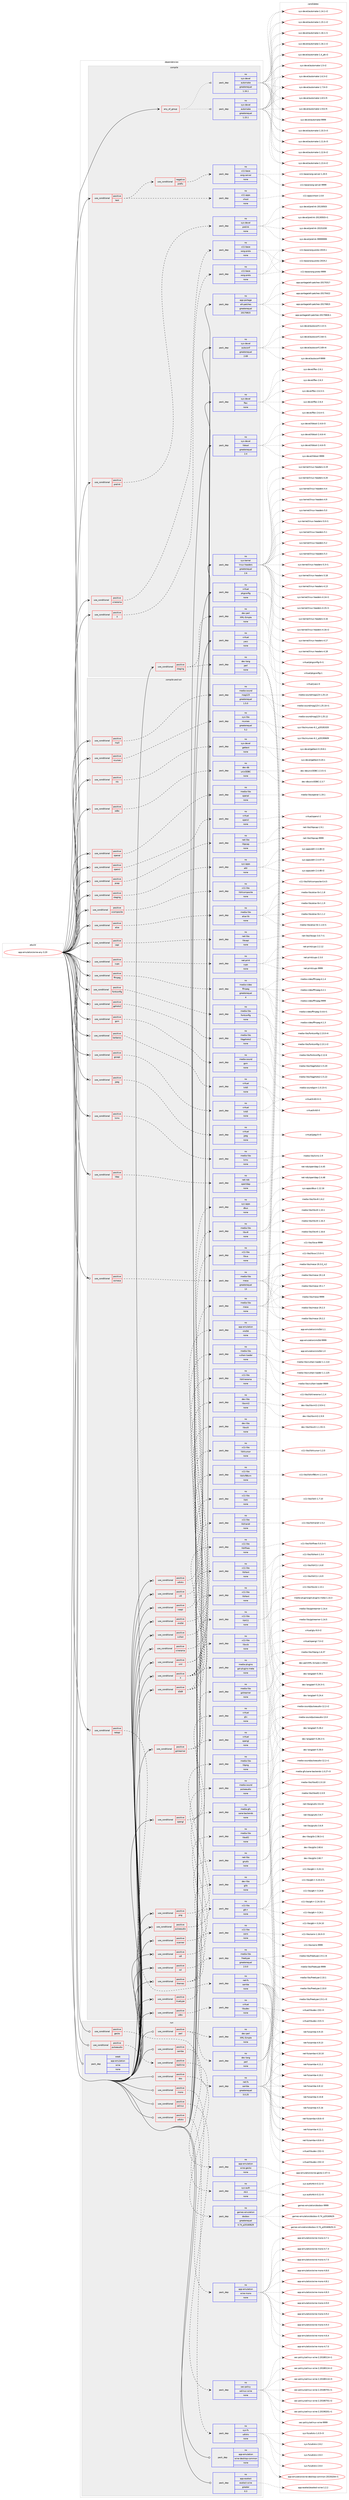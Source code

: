 digraph prolog {

# *************
# Graph options
# *************

newrank=true;
concentrate=true;
compound=true;
graph [rankdir=LR,fontname=Helvetica,fontsize=10,ranksep=1.5];#, ranksep=2.5, nodesep=0.2];
edge  [arrowhead=vee];
node  [fontname=Helvetica,fontsize=10];

# **********
# The ebuild
# **********

subgraph cluster_leftcol {
color=gray;
rank=same;
label=<<i>ebuild</i>>;
id [label="app-emulation/wine-any-3.20", color=red, width=4, href="../app-emulation/wine-any-3.20.svg"];
}

# ****************
# The dependencies
# ****************

subgraph cluster_midcol {
color=gray;
label=<<i>dependencies</i>>;
subgraph cluster_compile {
fillcolor="#eeeeee";
style=filled;
label=<<i>compile</i>>;
subgraph any8542 {
dependency489952 [label=<<TABLE BORDER="0" CELLBORDER="1" CELLSPACING="0" CELLPADDING="4"><TR><TD CELLPADDING="10">any_of_group</TD></TR></TABLE>>, shape=none, color=red];subgraph pack364441 {
dependency489953 [label=<<TABLE BORDER="0" CELLBORDER="1" CELLSPACING="0" CELLPADDING="4" WIDTH="220"><TR><TD ROWSPAN="6" CELLPADDING="30">pack_dep</TD></TR><TR><TD WIDTH="110">no</TD></TR><TR><TD>sys-devel</TD></TR><TR><TD>automake</TD></TR><TR><TD>greaterequal</TD></TR><TR><TD>1.16.1</TD></TR></TABLE>>, shape=none, color=blue];
}
dependency489952:e -> dependency489953:w [weight=20,style="dotted",arrowhead="oinv"];
subgraph pack364442 {
dependency489954 [label=<<TABLE BORDER="0" CELLBORDER="1" CELLSPACING="0" CELLPADDING="4" WIDTH="220"><TR><TD ROWSPAN="6" CELLPADDING="30">pack_dep</TD></TR><TR><TD WIDTH="110">no</TD></TR><TR><TD>sys-devel</TD></TR><TR><TD>automake</TD></TR><TR><TD>greaterequal</TD></TR><TR><TD>1.15.1</TD></TR></TABLE>>, shape=none, color=blue];
}
dependency489952:e -> dependency489954:w [weight=20,style="dotted",arrowhead="oinv"];
}
id:e -> dependency489952:w [weight=20,style="solid",arrowhead="vee"];
subgraph cond116657 {
dependency489955 [label=<<TABLE BORDER="0" CELLBORDER="1" CELLSPACING="0" CELLPADDING="4"><TR><TD ROWSPAN="3" CELLPADDING="10">use_conditional</TD></TR><TR><TD>positive</TD></TR><TR><TD>X</TD></TR></TABLE>>, shape=none, color=red];
subgraph pack364443 {
dependency489956 [label=<<TABLE BORDER="0" CELLBORDER="1" CELLSPACING="0" CELLPADDING="4" WIDTH="220"><TR><TD ROWSPAN="6" CELLPADDING="30">pack_dep</TD></TR><TR><TD WIDTH="110">no</TD></TR><TR><TD>x11-base</TD></TR><TR><TD>xorg-proto</TD></TR><TR><TD>none</TD></TR><TR><TD></TD></TR></TABLE>>, shape=none, color=blue];
}
dependency489955:e -> dependency489956:w [weight=20,style="dashed",arrowhead="vee"];
}
id:e -> dependency489955:w [weight=20,style="solid",arrowhead="vee"];
subgraph cond116658 {
dependency489957 [label=<<TABLE BORDER="0" CELLBORDER="1" CELLSPACING="0" CELLPADDING="4"><TR><TD ROWSPAN="3" CELLPADDING="10">use_conditional</TD></TR><TR><TD>positive</TD></TR><TR><TD>prelink</TD></TR></TABLE>>, shape=none, color=red];
subgraph pack364444 {
dependency489958 [label=<<TABLE BORDER="0" CELLBORDER="1" CELLSPACING="0" CELLPADDING="4" WIDTH="220"><TR><TD ROWSPAN="6" CELLPADDING="30">pack_dep</TD></TR><TR><TD WIDTH="110">no</TD></TR><TR><TD>sys-devel</TD></TR><TR><TD>prelink</TD></TR><TR><TD>none</TD></TR><TR><TD></TD></TR></TABLE>>, shape=none, color=blue];
}
dependency489957:e -> dependency489958:w [weight=20,style="dashed",arrowhead="vee"];
}
id:e -> dependency489957:w [weight=20,style="solid",arrowhead="vee"];
subgraph cond116659 {
dependency489959 [label=<<TABLE BORDER="0" CELLBORDER="1" CELLSPACING="0" CELLPADDING="4"><TR><TD ROWSPAN="3" CELLPADDING="10">use_conditional</TD></TR><TR><TD>positive</TD></TR><TR><TD>staging</TD></TR></TABLE>>, shape=none, color=red];
subgraph pack364445 {
dependency489960 [label=<<TABLE BORDER="0" CELLBORDER="1" CELLSPACING="0" CELLPADDING="4" WIDTH="220"><TR><TD ROWSPAN="6" CELLPADDING="30">pack_dep</TD></TR><TR><TD WIDTH="110">no</TD></TR><TR><TD>dev-lang</TD></TR><TR><TD>perl</TD></TR><TR><TD>none</TD></TR><TR><TD></TD></TR></TABLE>>, shape=none, color=blue];
}
dependency489959:e -> dependency489960:w [weight=20,style="dashed",arrowhead="vee"];
subgraph pack364446 {
dependency489961 [label=<<TABLE BORDER="0" CELLBORDER="1" CELLSPACING="0" CELLPADDING="4" WIDTH="220"><TR><TD ROWSPAN="6" CELLPADDING="30">pack_dep</TD></TR><TR><TD WIDTH="110">no</TD></TR><TR><TD>dev-perl</TD></TR><TR><TD>XML-Simple</TD></TR><TR><TD>none</TD></TR><TR><TD></TD></TR></TABLE>>, shape=none, color=blue];
}
dependency489959:e -> dependency489961:w [weight=20,style="dashed",arrowhead="vee"];
}
id:e -> dependency489959:w [weight=20,style="solid",arrowhead="vee"];
subgraph cond116660 {
dependency489962 [label=<<TABLE BORDER="0" CELLBORDER="1" CELLSPACING="0" CELLPADDING="4"><TR><TD ROWSPAN="3" CELLPADDING="10">use_conditional</TD></TR><TR><TD>positive</TD></TR><TR><TD>test</TD></TR></TABLE>>, shape=none, color=red];
subgraph cond116661 {
dependency489963 [label=<<TABLE BORDER="0" CELLBORDER="1" CELLSPACING="0" CELLPADDING="4"><TR><TD ROWSPAN="3" CELLPADDING="10">use_conditional</TD></TR><TR><TD>negative</TD></TR><TR><TD>prefix</TD></TR></TABLE>>, shape=none, color=red];
subgraph pack364447 {
dependency489964 [label=<<TABLE BORDER="0" CELLBORDER="1" CELLSPACING="0" CELLPADDING="4" WIDTH="220"><TR><TD ROWSPAN="6" CELLPADDING="30">pack_dep</TD></TR><TR><TD WIDTH="110">no</TD></TR><TR><TD>x11-base</TD></TR><TR><TD>xorg-server</TD></TR><TR><TD>none</TD></TR><TR><TD></TD></TR></TABLE>>, shape=none, color=blue];
}
dependency489963:e -> dependency489964:w [weight=20,style="dashed",arrowhead="vee"];
}
dependency489962:e -> dependency489963:w [weight=20,style="dashed",arrowhead="vee"];
subgraph pack364448 {
dependency489965 [label=<<TABLE BORDER="0" CELLBORDER="1" CELLSPACING="0" CELLPADDING="4" WIDTH="220"><TR><TD ROWSPAN="6" CELLPADDING="30">pack_dep</TD></TR><TR><TD WIDTH="110">no</TD></TR><TR><TD>x11-apps</TD></TR><TR><TD>xhost</TD></TR><TR><TD>none</TD></TR><TR><TD></TD></TR></TABLE>>, shape=none, color=blue];
}
dependency489962:e -> dependency489965:w [weight=20,style="dashed",arrowhead="vee"];
}
id:e -> dependency489962:w [weight=20,style="solid",arrowhead="vee"];
subgraph cond116662 {
dependency489966 [label=<<TABLE BORDER="0" CELLBORDER="1" CELLSPACING="0" CELLPADDING="4"><TR><TD ROWSPAN="3" CELLPADDING="10">use_conditional</TD></TR><TR><TD>positive</TD></TR><TR><TD>xinerama</TD></TR></TABLE>>, shape=none, color=red];
subgraph pack364449 {
dependency489967 [label=<<TABLE BORDER="0" CELLBORDER="1" CELLSPACING="0" CELLPADDING="4" WIDTH="220"><TR><TD ROWSPAN="6" CELLPADDING="30">pack_dep</TD></TR><TR><TD WIDTH="110">no</TD></TR><TR><TD>x11-base</TD></TR><TR><TD>xorg-proto</TD></TR><TR><TD>none</TD></TR><TR><TD></TD></TR></TABLE>>, shape=none, color=blue];
}
dependency489966:e -> dependency489967:w [weight=20,style="dashed",arrowhead="vee"];
}
id:e -> dependency489966:w [weight=20,style="solid",arrowhead="vee"];
subgraph pack364450 {
dependency489968 [label=<<TABLE BORDER="0" CELLBORDER="1" CELLSPACING="0" CELLPADDING="4" WIDTH="220"><TR><TD ROWSPAN="6" CELLPADDING="30">pack_dep</TD></TR><TR><TD WIDTH="110">no</TD></TR><TR><TD>app-portage</TD></TR><TR><TD>elt-patches</TD></TR><TR><TD>greaterequal</TD></TR><TR><TD>20170815</TD></TR></TABLE>>, shape=none, color=blue];
}
id:e -> dependency489968:w [weight=20,style="solid",arrowhead="vee"];
subgraph pack364451 {
dependency489969 [label=<<TABLE BORDER="0" CELLBORDER="1" CELLSPACING="0" CELLPADDING="4" WIDTH="220"><TR><TD ROWSPAN="6" CELLPADDING="30">pack_dep</TD></TR><TR><TD WIDTH="110">no</TD></TR><TR><TD>sys-devel</TD></TR><TR><TD>autoconf</TD></TR><TR><TD>greaterequal</TD></TR><TR><TD>2.69</TD></TR></TABLE>>, shape=none, color=blue];
}
id:e -> dependency489969:w [weight=20,style="solid",arrowhead="vee"];
subgraph pack364452 {
dependency489970 [label=<<TABLE BORDER="0" CELLBORDER="1" CELLSPACING="0" CELLPADDING="4" WIDTH="220"><TR><TD ROWSPAN="6" CELLPADDING="30">pack_dep</TD></TR><TR><TD WIDTH="110">no</TD></TR><TR><TD>sys-devel</TD></TR><TR><TD>flex</TD></TR><TR><TD>none</TD></TR><TR><TD></TD></TR></TABLE>>, shape=none, color=blue];
}
id:e -> dependency489970:w [weight=20,style="solid",arrowhead="vee"];
subgraph pack364453 {
dependency489971 [label=<<TABLE BORDER="0" CELLBORDER="1" CELLSPACING="0" CELLPADDING="4" WIDTH="220"><TR><TD ROWSPAN="6" CELLPADDING="30">pack_dep</TD></TR><TR><TD WIDTH="110">no</TD></TR><TR><TD>sys-devel</TD></TR><TR><TD>libtool</TD></TR><TR><TD>greaterequal</TD></TR><TR><TD>2.4</TD></TR></TABLE>>, shape=none, color=blue];
}
id:e -> dependency489971:w [weight=20,style="solid",arrowhead="vee"];
subgraph pack364454 {
dependency489972 [label=<<TABLE BORDER="0" CELLBORDER="1" CELLSPACING="0" CELLPADDING="4" WIDTH="220"><TR><TD ROWSPAN="6" CELLPADDING="30">pack_dep</TD></TR><TR><TD WIDTH="110">no</TD></TR><TR><TD>sys-kernel</TD></TR><TR><TD>linux-headers</TD></TR><TR><TD>greaterequal</TD></TR><TR><TD>2.6</TD></TR></TABLE>>, shape=none, color=blue];
}
id:e -> dependency489972:w [weight=20,style="solid",arrowhead="vee"];
subgraph pack364455 {
dependency489973 [label=<<TABLE BORDER="0" CELLBORDER="1" CELLSPACING="0" CELLPADDING="4" WIDTH="220"><TR><TD ROWSPAN="6" CELLPADDING="30">pack_dep</TD></TR><TR><TD WIDTH="110">no</TD></TR><TR><TD>virtual</TD></TR><TR><TD>pkgconfig</TD></TR><TR><TD>none</TD></TR><TR><TD></TD></TR></TABLE>>, shape=none, color=blue];
}
id:e -> dependency489973:w [weight=20,style="solid",arrowhead="vee"];
subgraph pack364456 {
dependency489974 [label=<<TABLE BORDER="0" CELLBORDER="1" CELLSPACING="0" CELLPADDING="4" WIDTH="220"><TR><TD ROWSPAN="6" CELLPADDING="30">pack_dep</TD></TR><TR><TD WIDTH="110">no</TD></TR><TR><TD>virtual</TD></TR><TR><TD>yacc</TD></TR><TR><TD>none</TD></TR><TR><TD></TD></TR></TABLE>>, shape=none, color=blue];
}
id:e -> dependency489974:w [weight=20,style="solid",arrowhead="vee"];
}
subgraph cluster_compileandrun {
fillcolor="#eeeeee";
style=filled;
label=<<i>compile and run</i>>;
subgraph cond116663 {
dependency489975 [label=<<TABLE BORDER="0" CELLBORDER="1" CELLSPACING="0" CELLPADDING="4"><TR><TD ROWSPAN="3" CELLPADDING="10">use_conditional</TD></TR><TR><TD>positive</TD></TR><TR><TD>X</TD></TR></TABLE>>, shape=none, color=red];
subgraph pack364457 {
dependency489976 [label=<<TABLE BORDER="0" CELLBORDER="1" CELLSPACING="0" CELLPADDING="4" WIDTH="220"><TR><TD ROWSPAN="6" CELLPADDING="30">pack_dep</TD></TR><TR><TD WIDTH="110">no</TD></TR><TR><TD>x11-libs</TD></TR><TR><TD>libXcursor</TD></TR><TR><TD>none</TD></TR><TR><TD></TD></TR></TABLE>>, shape=none, color=blue];
}
dependency489975:e -> dependency489976:w [weight=20,style="dashed",arrowhead="vee"];
subgraph pack364458 {
dependency489977 [label=<<TABLE BORDER="0" CELLBORDER="1" CELLSPACING="0" CELLPADDING="4" WIDTH="220"><TR><TD ROWSPAN="6" CELLPADDING="30">pack_dep</TD></TR><TR><TD WIDTH="110">no</TD></TR><TR><TD>x11-libs</TD></TR><TR><TD>libXext</TD></TR><TR><TD>none</TD></TR><TR><TD></TD></TR></TABLE>>, shape=none, color=blue];
}
dependency489975:e -> dependency489977:w [weight=20,style="dashed",arrowhead="vee"];
subgraph pack364459 {
dependency489978 [label=<<TABLE BORDER="0" CELLBORDER="1" CELLSPACING="0" CELLPADDING="4" WIDTH="220"><TR><TD ROWSPAN="6" CELLPADDING="30">pack_dep</TD></TR><TR><TD WIDTH="110">no</TD></TR><TR><TD>x11-libs</TD></TR><TR><TD>libXfixes</TD></TR><TR><TD>none</TD></TR><TR><TD></TD></TR></TABLE>>, shape=none, color=blue];
}
dependency489975:e -> dependency489978:w [weight=20,style="dashed",arrowhead="vee"];
subgraph pack364460 {
dependency489979 [label=<<TABLE BORDER="0" CELLBORDER="1" CELLSPACING="0" CELLPADDING="4" WIDTH="220"><TR><TD ROWSPAN="6" CELLPADDING="30">pack_dep</TD></TR><TR><TD WIDTH="110">no</TD></TR><TR><TD>x11-libs</TD></TR><TR><TD>libXrandr</TD></TR><TR><TD>none</TD></TR><TR><TD></TD></TR></TABLE>>, shape=none, color=blue];
}
dependency489975:e -> dependency489979:w [weight=20,style="dashed",arrowhead="vee"];
subgraph pack364461 {
dependency489980 [label=<<TABLE BORDER="0" CELLBORDER="1" CELLSPACING="0" CELLPADDING="4" WIDTH="220"><TR><TD ROWSPAN="6" CELLPADDING="30">pack_dep</TD></TR><TR><TD WIDTH="110">no</TD></TR><TR><TD>x11-libs</TD></TR><TR><TD>libXi</TD></TR><TR><TD>none</TD></TR><TR><TD></TD></TR></TABLE>>, shape=none, color=blue];
}
dependency489975:e -> dependency489980:w [weight=20,style="dashed",arrowhead="vee"];
subgraph pack364462 {
dependency489981 [label=<<TABLE BORDER="0" CELLBORDER="1" CELLSPACING="0" CELLPADDING="4" WIDTH="220"><TR><TD ROWSPAN="6" CELLPADDING="30">pack_dep</TD></TR><TR><TD WIDTH="110">no</TD></TR><TR><TD>x11-libs</TD></TR><TR><TD>libXxf86vm</TD></TR><TR><TD>none</TD></TR><TR><TD></TD></TR></TABLE>>, shape=none, color=blue];
}
dependency489975:e -> dependency489981:w [weight=20,style="dashed",arrowhead="vee"];
}
id:e -> dependency489975:w [weight=20,style="solid",arrowhead="odotvee"];
subgraph cond116664 {
dependency489982 [label=<<TABLE BORDER="0" CELLBORDER="1" CELLSPACING="0" CELLPADDING="4"><TR><TD ROWSPAN="3" CELLPADDING="10">use_conditional</TD></TR><TR><TD>positive</TD></TR><TR><TD>alsa</TD></TR></TABLE>>, shape=none, color=red];
subgraph pack364463 {
dependency489983 [label=<<TABLE BORDER="0" CELLBORDER="1" CELLSPACING="0" CELLPADDING="4" WIDTH="220"><TR><TD ROWSPAN="6" CELLPADDING="30">pack_dep</TD></TR><TR><TD WIDTH="110">no</TD></TR><TR><TD>media-libs</TD></TR><TR><TD>alsa-lib</TD></TR><TR><TD>none</TD></TR><TR><TD></TD></TR></TABLE>>, shape=none, color=blue];
}
dependency489982:e -> dependency489983:w [weight=20,style="dashed",arrowhead="vee"];
}
id:e -> dependency489982:w [weight=20,style="solid",arrowhead="odotvee"];
subgraph cond116665 {
dependency489984 [label=<<TABLE BORDER="0" CELLBORDER="1" CELLSPACING="0" CELLPADDING="4"><TR><TD ROWSPAN="3" CELLPADDING="10">use_conditional</TD></TR><TR><TD>positive</TD></TR><TR><TD>capi</TD></TR></TABLE>>, shape=none, color=red];
subgraph pack364464 {
dependency489985 [label=<<TABLE BORDER="0" CELLBORDER="1" CELLSPACING="0" CELLPADDING="4" WIDTH="220"><TR><TD ROWSPAN="6" CELLPADDING="30">pack_dep</TD></TR><TR><TD WIDTH="110">no</TD></TR><TR><TD>net-libs</TD></TR><TR><TD>libcapi</TD></TR><TR><TD>none</TD></TR><TR><TD></TD></TR></TABLE>>, shape=none, color=blue];
}
dependency489984:e -> dependency489985:w [weight=20,style="dashed",arrowhead="vee"];
}
id:e -> dependency489984:w [weight=20,style="solid",arrowhead="odotvee"];
subgraph cond116666 {
dependency489986 [label=<<TABLE BORDER="0" CELLBORDER="1" CELLSPACING="0" CELLPADDING="4"><TR><TD ROWSPAN="3" CELLPADDING="10">use_conditional</TD></TR><TR><TD>positive</TD></TR><TR><TD>cups</TD></TR></TABLE>>, shape=none, color=red];
subgraph pack364465 {
dependency489987 [label=<<TABLE BORDER="0" CELLBORDER="1" CELLSPACING="0" CELLPADDING="4" WIDTH="220"><TR><TD ROWSPAN="6" CELLPADDING="30">pack_dep</TD></TR><TR><TD WIDTH="110">no</TD></TR><TR><TD>net-print</TD></TR><TR><TD>cups</TD></TR><TR><TD>none</TD></TR><TR><TD></TD></TR></TABLE>>, shape=none, color=blue];
}
dependency489986:e -> dependency489987:w [weight=20,style="dashed",arrowhead="vee"];
}
id:e -> dependency489986:w [weight=20,style="solid",arrowhead="odotvee"];
subgraph cond116667 {
dependency489988 [label=<<TABLE BORDER="0" CELLBORDER="1" CELLSPACING="0" CELLPADDING="4"><TR><TD ROWSPAN="3" CELLPADDING="10">use_conditional</TD></TR><TR><TD>positive</TD></TR><TR><TD>d3d9</TD></TR></TABLE>>, shape=none, color=red];
subgraph pack364466 {
dependency489989 [label=<<TABLE BORDER="0" CELLBORDER="1" CELLSPACING="0" CELLPADDING="4" WIDTH="220"><TR><TD ROWSPAN="6" CELLPADDING="30">pack_dep</TD></TR><TR><TD WIDTH="110">no</TD></TR><TR><TD>media-libs</TD></TR><TR><TD>mesa</TD></TR><TR><TD>none</TD></TR><TR><TD></TD></TR></TABLE>>, shape=none, color=blue];
}
dependency489988:e -> dependency489989:w [weight=20,style="dashed",arrowhead="vee"];
subgraph pack364467 {
dependency489990 [label=<<TABLE BORDER="0" CELLBORDER="1" CELLSPACING="0" CELLPADDING="4" WIDTH="220"><TR><TD ROWSPAN="6" CELLPADDING="30">pack_dep</TD></TR><TR><TD WIDTH="110">no</TD></TR><TR><TD>x11-libs</TD></TR><TR><TD>libX11</TD></TR><TR><TD>none</TD></TR><TR><TD></TD></TR></TABLE>>, shape=none, color=blue];
}
dependency489988:e -> dependency489990:w [weight=20,style="dashed",arrowhead="vee"];
subgraph pack364468 {
dependency489991 [label=<<TABLE BORDER="0" CELLBORDER="1" CELLSPACING="0" CELLPADDING="4" WIDTH="220"><TR><TD ROWSPAN="6" CELLPADDING="30">pack_dep</TD></TR><TR><TD WIDTH="110">no</TD></TR><TR><TD>x11-libs</TD></TR><TR><TD>libXext</TD></TR><TR><TD>none</TD></TR><TR><TD></TD></TR></TABLE>>, shape=none, color=blue];
}
dependency489988:e -> dependency489991:w [weight=20,style="dashed",arrowhead="vee"];
subgraph pack364469 {
dependency489992 [label=<<TABLE BORDER="0" CELLBORDER="1" CELLSPACING="0" CELLPADDING="4" WIDTH="220"><TR><TD ROWSPAN="6" CELLPADDING="30">pack_dep</TD></TR><TR><TD WIDTH="110">no</TD></TR><TR><TD>x11-libs</TD></TR><TR><TD>libxcb</TD></TR><TR><TD>none</TD></TR><TR><TD></TD></TR></TABLE>>, shape=none, color=blue];
}
dependency489988:e -> dependency489992:w [weight=20,style="dashed",arrowhead="vee"];
}
id:e -> dependency489988:w [weight=20,style="solid",arrowhead="odotvee"];
subgraph cond116668 {
dependency489993 [label=<<TABLE BORDER="0" CELLBORDER="1" CELLSPACING="0" CELLPADDING="4"><TR><TD ROWSPAN="3" CELLPADDING="10">use_conditional</TD></TR><TR><TD>positive</TD></TR><TR><TD>ffmpeg</TD></TR></TABLE>>, shape=none, color=red];
subgraph pack364470 {
dependency489994 [label=<<TABLE BORDER="0" CELLBORDER="1" CELLSPACING="0" CELLPADDING="4" WIDTH="220"><TR><TD ROWSPAN="6" CELLPADDING="30">pack_dep</TD></TR><TR><TD WIDTH="110">no</TD></TR><TR><TD>media-video</TD></TR><TR><TD>ffmpeg</TD></TR><TR><TD>greaterequal</TD></TR><TR><TD>4</TD></TR></TABLE>>, shape=none, color=blue];
}
dependency489993:e -> dependency489994:w [weight=20,style="dashed",arrowhead="vee"];
}
id:e -> dependency489993:w [weight=20,style="solid",arrowhead="odotvee"];
subgraph cond116669 {
dependency489995 [label=<<TABLE BORDER="0" CELLBORDER="1" CELLSPACING="0" CELLPADDING="4"><TR><TD ROWSPAN="3" CELLPADDING="10">use_conditional</TD></TR><TR><TD>positive</TD></TR><TR><TD>fontconfig</TD></TR></TABLE>>, shape=none, color=red];
subgraph pack364471 {
dependency489996 [label=<<TABLE BORDER="0" CELLBORDER="1" CELLSPACING="0" CELLPADDING="4" WIDTH="220"><TR><TD ROWSPAN="6" CELLPADDING="30">pack_dep</TD></TR><TR><TD WIDTH="110">no</TD></TR><TR><TD>media-libs</TD></TR><TR><TD>fontconfig</TD></TR><TR><TD>none</TD></TR><TR><TD></TD></TR></TABLE>>, shape=none, color=blue];
}
dependency489995:e -> dependency489996:w [weight=20,style="dashed",arrowhead="vee"];
}
id:e -> dependency489995:w [weight=20,style="solid",arrowhead="odotvee"];
subgraph cond116670 {
dependency489997 [label=<<TABLE BORDER="0" CELLBORDER="1" CELLSPACING="0" CELLPADDING="4"><TR><TD ROWSPAN="3" CELLPADDING="10">use_conditional</TD></TR><TR><TD>positive</TD></TR><TR><TD>gphoto2</TD></TR></TABLE>>, shape=none, color=red];
subgraph pack364472 {
dependency489998 [label=<<TABLE BORDER="0" CELLBORDER="1" CELLSPACING="0" CELLPADDING="4" WIDTH="220"><TR><TD ROWSPAN="6" CELLPADDING="30">pack_dep</TD></TR><TR><TD WIDTH="110">no</TD></TR><TR><TD>media-libs</TD></TR><TR><TD>libgphoto2</TD></TR><TR><TD>none</TD></TR><TR><TD></TD></TR></TABLE>>, shape=none, color=blue];
}
dependency489997:e -> dependency489998:w [weight=20,style="dashed",arrowhead="vee"];
}
id:e -> dependency489997:w [weight=20,style="solid",arrowhead="odotvee"];
subgraph cond116671 {
dependency489999 [label=<<TABLE BORDER="0" CELLBORDER="1" CELLSPACING="0" CELLPADDING="4"><TR><TD ROWSPAN="3" CELLPADDING="10">use_conditional</TD></TR><TR><TD>positive</TD></TR><TR><TD>gsm</TD></TR></TABLE>>, shape=none, color=red];
subgraph pack364473 {
dependency490000 [label=<<TABLE BORDER="0" CELLBORDER="1" CELLSPACING="0" CELLPADDING="4" WIDTH="220"><TR><TD ROWSPAN="6" CELLPADDING="30">pack_dep</TD></TR><TR><TD WIDTH="110">no</TD></TR><TR><TD>media-sound</TD></TR><TR><TD>gsm</TD></TR><TR><TD>none</TD></TR><TR><TD></TD></TR></TABLE>>, shape=none, color=blue];
}
dependency489999:e -> dependency490000:w [weight=20,style="dashed",arrowhead="vee"];
}
id:e -> dependency489999:w [weight=20,style="solid",arrowhead="odotvee"];
subgraph cond116672 {
dependency490001 [label=<<TABLE BORDER="0" CELLBORDER="1" CELLSPACING="0" CELLPADDING="4"><TR><TD ROWSPAN="3" CELLPADDING="10">use_conditional</TD></TR><TR><TD>positive</TD></TR><TR><TD>gssapi</TD></TR></TABLE>>, shape=none, color=red];
subgraph pack364474 {
dependency490002 [label=<<TABLE BORDER="0" CELLBORDER="1" CELLSPACING="0" CELLPADDING="4" WIDTH="220"><TR><TD ROWSPAN="6" CELLPADDING="30">pack_dep</TD></TR><TR><TD WIDTH="110">no</TD></TR><TR><TD>virtual</TD></TR><TR><TD>krb5</TD></TR><TR><TD>none</TD></TR><TR><TD></TD></TR></TABLE>>, shape=none, color=blue];
}
dependency490001:e -> dependency490002:w [weight=20,style="dashed",arrowhead="vee"];
}
id:e -> dependency490001:w [weight=20,style="solid",arrowhead="odotvee"];
subgraph cond116673 {
dependency490003 [label=<<TABLE BORDER="0" CELLBORDER="1" CELLSPACING="0" CELLPADDING="4"><TR><TD ROWSPAN="3" CELLPADDING="10">use_conditional</TD></TR><TR><TD>positive</TD></TR><TR><TD>gstreamer</TD></TR></TABLE>>, shape=none, color=red];
subgraph pack364475 {
dependency490004 [label=<<TABLE BORDER="0" CELLBORDER="1" CELLSPACING="0" CELLPADDING="4" WIDTH="220"><TR><TD ROWSPAN="6" CELLPADDING="30">pack_dep</TD></TR><TR><TD WIDTH="110">no</TD></TR><TR><TD>media-libs</TD></TR><TR><TD>gstreamer</TD></TR><TR><TD>none</TD></TR><TR><TD></TD></TR></TABLE>>, shape=none, color=blue];
}
dependency490003:e -> dependency490004:w [weight=20,style="dashed",arrowhead="vee"];
subgraph pack364476 {
dependency490005 [label=<<TABLE BORDER="0" CELLBORDER="1" CELLSPACING="0" CELLPADDING="4" WIDTH="220"><TR><TD ROWSPAN="6" CELLPADDING="30">pack_dep</TD></TR><TR><TD WIDTH="110">no</TD></TR><TR><TD>media-plugins</TD></TR><TR><TD>gst-plugins-meta</TD></TR><TR><TD>none</TD></TR><TR><TD></TD></TR></TABLE>>, shape=none, color=blue];
}
dependency490003:e -> dependency490005:w [weight=20,style="dashed",arrowhead="vee"];
}
id:e -> dependency490003:w [weight=20,style="solid",arrowhead="odotvee"];
subgraph cond116674 {
dependency490006 [label=<<TABLE BORDER="0" CELLBORDER="1" CELLSPACING="0" CELLPADDING="4"><TR><TD ROWSPAN="3" CELLPADDING="10">use_conditional</TD></TR><TR><TD>positive</TD></TR><TR><TD>jpeg</TD></TR></TABLE>>, shape=none, color=red];
subgraph pack364477 {
dependency490007 [label=<<TABLE BORDER="0" CELLBORDER="1" CELLSPACING="0" CELLPADDING="4" WIDTH="220"><TR><TD ROWSPAN="6" CELLPADDING="30">pack_dep</TD></TR><TR><TD WIDTH="110">no</TD></TR><TR><TD>virtual</TD></TR><TR><TD>jpeg</TD></TR><TR><TD>none</TD></TR><TR><TD></TD></TR></TABLE>>, shape=none, color=blue];
}
dependency490006:e -> dependency490007:w [weight=20,style="dashed",arrowhead="vee"];
}
id:e -> dependency490006:w [weight=20,style="solid",arrowhead="odotvee"];
subgraph cond116675 {
dependency490008 [label=<<TABLE BORDER="0" CELLBORDER="1" CELLSPACING="0" CELLPADDING="4"><TR><TD ROWSPAN="3" CELLPADDING="10">use_conditional</TD></TR><TR><TD>positive</TD></TR><TR><TD>kerberos</TD></TR></TABLE>>, shape=none, color=red];
subgraph pack364478 {
dependency490009 [label=<<TABLE BORDER="0" CELLBORDER="1" CELLSPACING="0" CELLPADDING="4" WIDTH="220"><TR><TD ROWSPAN="6" CELLPADDING="30">pack_dep</TD></TR><TR><TD WIDTH="110">no</TD></TR><TR><TD>virtual</TD></TR><TR><TD>krb5</TD></TR><TR><TD>none</TD></TR><TR><TD></TD></TR></TABLE>>, shape=none, color=blue];
}
dependency490008:e -> dependency490009:w [weight=20,style="dashed",arrowhead="vee"];
}
id:e -> dependency490008:w [weight=20,style="solid",arrowhead="odotvee"];
subgraph cond116676 {
dependency490010 [label=<<TABLE BORDER="0" CELLBORDER="1" CELLSPACING="0" CELLPADDING="4"><TR><TD ROWSPAN="3" CELLPADDING="10">use_conditional</TD></TR><TR><TD>positive</TD></TR><TR><TD>lcms</TD></TR></TABLE>>, shape=none, color=red];
subgraph pack364479 {
dependency490011 [label=<<TABLE BORDER="0" CELLBORDER="1" CELLSPACING="0" CELLPADDING="4" WIDTH="220"><TR><TD ROWSPAN="6" CELLPADDING="30">pack_dep</TD></TR><TR><TD WIDTH="110">no</TD></TR><TR><TD>media-libs</TD></TR><TR><TD>lcms</TD></TR><TR><TD>none</TD></TR><TR><TD></TD></TR></TABLE>>, shape=none, color=blue];
}
dependency490010:e -> dependency490011:w [weight=20,style="dashed",arrowhead="vee"];
}
id:e -> dependency490010:w [weight=20,style="solid",arrowhead="odotvee"];
subgraph cond116677 {
dependency490012 [label=<<TABLE BORDER="0" CELLBORDER="1" CELLSPACING="0" CELLPADDING="4"><TR><TD ROWSPAN="3" CELLPADDING="10">use_conditional</TD></TR><TR><TD>positive</TD></TR><TR><TD>ldap</TD></TR></TABLE>>, shape=none, color=red];
subgraph pack364480 {
dependency490013 [label=<<TABLE BORDER="0" CELLBORDER="1" CELLSPACING="0" CELLPADDING="4" WIDTH="220"><TR><TD ROWSPAN="6" CELLPADDING="30">pack_dep</TD></TR><TR><TD WIDTH="110">no</TD></TR><TR><TD>net-nds</TD></TR><TR><TD>openldap</TD></TR><TR><TD>none</TD></TR><TR><TD></TD></TR></TABLE>>, shape=none, color=blue];
}
dependency490012:e -> dependency490013:w [weight=20,style="dashed",arrowhead="vee"];
}
id:e -> dependency490012:w [weight=20,style="solid",arrowhead="odotvee"];
subgraph cond116678 {
dependency490014 [label=<<TABLE BORDER="0" CELLBORDER="1" CELLSPACING="0" CELLPADDING="4"><TR><TD ROWSPAN="3" CELLPADDING="10">use_conditional</TD></TR><TR><TD>positive</TD></TR><TR><TD>mp3</TD></TR></TABLE>>, shape=none, color=red];
subgraph pack364481 {
dependency490015 [label=<<TABLE BORDER="0" CELLBORDER="1" CELLSPACING="0" CELLPADDING="4" WIDTH="220"><TR><TD ROWSPAN="6" CELLPADDING="30">pack_dep</TD></TR><TR><TD WIDTH="110">no</TD></TR><TR><TD>media-sound</TD></TR><TR><TD>mpg123</TD></TR><TR><TD>greaterequal</TD></TR><TR><TD>1.5.0</TD></TR></TABLE>>, shape=none, color=blue];
}
dependency490014:e -> dependency490015:w [weight=20,style="dashed",arrowhead="vee"];
}
id:e -> dependency490014:w [weight=20,style="solid",arrowhead="odotvee"];
subgraph cond116679 {
dependency490016 [label=<<TABLE BORDER="0" CELLBORDER="1" CELLSPACING="0" CELLPADDING="4"><TR><TD ROWSPAN="3" CELLPADDING="10">use_conditional</TD></TR><TR><TD>positive</TD></TR><TR><TD>ncurses</TD></TR></TABLE>>, shape=none, color=red];
subgraph pack364482 {
dependency490017 [label=<<TABLE BORDER="0" CELLBORDER="1" CELLSPACING="0" CELLPADDING="4" WIDTH="220"><TR><TD ROWSPAN="6" CELLPADDING="30">pack_dep</TD></TR><TR><TD WIDTH="110">no</TD></TR><TR><TD>sys-libs</TD></TR><TR><TD>ncurses</TD></TR><TR><TD>greaterequal</TD></TR><TR><TD>5.2</TD></TR></TABLE>>, shape=none, color=blue];
}
dependency490016:e -> dependency490017:w [weight=20,style="dashed",arrowhead="vee"];
}
id:e -> dependency490016:w [weight=20,style="solid",arrowhead="odotvee"];
subgraph cond116680 {
dependency490018 [label=<<TABLE BORDER="0" CELLBORDER="1" CELLSPACING="0" CELLPADDING="4"><TR><TD ROWSPAN="3" CELLPADDING="10">use_conditional</TD></TR><TR><TD>positive</TD></TR><TR><TD>netapi</TD></TR></TABLE>>, shape=none, color=red];
subgraph pack364483 {
dependency490019 [label=<<TABLE BORDER="0" CELLBORDER="1" CELLSPACING="0" CELLPADDING="4" WIDTH="220"><TR><TD ROWSPAN="6" CELLPADDING="30">pack_dep</TD></TR><TR><TD WIDTH="110">no</TD></TR><TR><TD>net-fs</TD></TR><TR><TD>samba</TD></TR><TR><TD>none</TD></TR><TR><TD></TD></TR></TABLE>>, shape=none, color=blue];
}
dependency490018:e -> dependency490019:w [weight=20,style="dashed",arrowhead="vee"];
}
id:e -> dependency490018:w [weight=20,style="solid",arrowhead="odotvee"];
subgraph cond116681 {
dependency490020 [label=<<TABLE BORDER="0" CELLBORDER="1" CELLSPACING="0" CELLPADDING="4"><TR><TD ROWSPAN="3" CELLPADDING="10">use_conditional</TD></TR><TR><TD>positive</TD></TR><TR><TD>nls</TD></TR></TABLE>>, shape=none, color=red];
subgraph pack364484 {
dependency490021 [label=<<TABLE BORDER="0" CELLBORDER="1" CELLSPACING="0" CELLPADDING="4" WIDTH="220"><TR><TD ROWSPAN="6" CELLPADDING="30">pack_dep</TD></TR><TR><TD WIDTH="110">no</TD></TR><TR><TD>sys-devel</TD></TR><TR><TD>gettext</TD></TR><TR><TD>none</TD></TR><TR><TD></TD></TR></TABLE>>, shape=none, color=blue];
}
dependency490020:e -> dependency490021:w [weight=20,style="dashed",arrowhead="vee"];
}
id:e -> dependency490020:w [weight=20,style="solid",arrowhead="odotvee"];
subgraph cond116682 {
dependency490022 [label=<<TABLE BORDER="0" CELLBORDER="1" CELLSPACING="0" CELLPADDING="4"><TR><TD ROWSPAN="3" CELLPADDING="10">use_conditional</TD></TR><TR><TD>positive</TD></TR><TR><TD>odbc</TD></TR></TABLE>>, shape=none, color=red];
subgraph pack364485 {
dependency490023 [label=<<TABLE BORDER="0" CELLBORDER="1" CELLSPACING="0" CELLPADDING="4" WIDTH="220"><TR><TD ROWSPAN="6" CELLPADDING="30">pack_dep</TD></TR><TR><TD WIDTH="110">no</TD></TR><TR><TD>dev-db</TD></TR><TR><TD>unixODBC</TD></TR><TR><TD>none</TD></TR><TR><TD></TD></TR></TABLE>>, shape=none, color=blue];
}
dependency490022:e -> dependency490023:w [weight=20,style="dashed",arrowhead="vee"];
}
id:e -> dependency490022:w [weight=20,style="solid",arrowhead="odotvee"];
subgraph cond116683 {
dependency490024 [label=<<TABLE BORDER="0" CELLBORDER="1" CELLSPACING="0" CELLPADDING="4"><TR><TD ROWSPAN="3" CELLPADDING="10">use_conditional</TD></TR><TR><TD>positive</TD></TR><TR><TD>openal</TD></TR></TABLE>>, shape=none, color=red];
subgraph pack364486 {
dependency490025 [label=<<TABLE BORDER="0" CELLBORDER="1" CELLSPACING="0" CELLPADDING="4" WIDTH="220"><TR><TD ROWSPAN="6" CELLPADDING="30">pack_dep</TD></TR><TR><TD WIDTH="110">no</TD></TR><TR><TD>media-libs</TD></TR><TR><TD>openal</TD></TR><TR><TD>none</TD></TR><TR><TD></TD></TR></TABLE>>, shape=none, color=blue];
}
dependency490024:e -> dependency490025:w [weight=20,style="dashed",arrowhead="vee"];
}
id:e -> dependency490024:w [weight=20,style="solid",arrowhead="odotvee"];
subgraph cond116684 {
dependency490026 [label=<<TABLE BORDER="0" CELLBORDER="1" CELLSPACING="0" CELLPADDING="4"><TR><TD ROWSPAN="3" CELLPADDING="10">use_conditional</TD></TR><TR><TD>positive</TD></TR><TR><TD>opencl</TD></TR></TABLE>>, shape=none, color=red];
subgraph pack364487 {
dependency490027 [label=<<TABLE BORDER="0" CELLBORDER="1" CELLSPACING="0" CELLPADDING="4" WIDTH="220"><TR><TD ROWSPAN="6" CELLPADDING="30">pack_dep</TD></TR><TR><TD WIDTH="110">no</TD></TR><TR><TD>virtual</TD></TR><TR><TD>opencl</TD></TR><TR><TD>none</TD></TR><TR><TD></TD></TR></TABLE>>, shape=none, color=blue];
}
dependency490026:e -> dependency490027:w [weight=20,style="dashed",arrowhead="vee"];
}
id:e -> dependency490026:w [weight=20,style="solid",arrowhead="odotvee"];
subgraph cond116685 {
dependency490028 [label=<<TABLE BORDER="0" CELLBORDER="1" CELLSPACING="0" CELLPADDING="4"><TR><TD ROWSPAN="3" CELLPADDING="10">use_conditional</TD></TR><TR><TD>positive</TD></TR><TR><TD>opengl</TD></TR></TABLE>>, shape=none, color=red];
subgraph pack364488 {
dependency490029 [label=<<TABLE BORDER="0" CELLBORDER="1" CELLSPACING="0" CELLPADDING="4" WIDTH="220"><TR><TD ROWSPAN="6" CELLPADDING="30">pack_dep</TD></TR><TR><TD WIDTH="110">no</TD></TR><TR><TD>virtual</TD></TR><TR><TD>glu</TD></TR><TR><TD>none</TD></TR><TR><TD></TD></TR></TABLE>>, shape=none, color=blue];
}
dependency490028:e -> dependency490029:w [weight=20,style="dashed",arrowhead="vee"];
subgraph pack364489 {
dependency490030 [label=<<TABLE BORDER="0" CELLBORDER="1" CELLSPACING="0" CELLPADDING="4" WIDTH="220"><TR><TD ROWSPAN="6" CELLPADDING="30">pack_dep</TD></TR><TR><TD WIDTH="110">no</TD></TR><TR><TD>virtual</TD></TR><TR><TD>opengl</TD></TR><TR><TD>none</TD></TR><TR><TD></TD></TR></TABLE>>, shape=none, color=blue];
}
dependency490028:e -> dependency490030:w [weight=20,style="dashed",arrowhead="vee"];
}
id:e -> dependency490028:w [weight=20,style="solid",arrowhead="odotvee"];
subgraph cond116686 {
dependency490031 [label=<<TABLE BORDER="0" CELLBORDER="1" CELLSPACING="0" CELLPADDING="4"><TR><TD ROWSPAN="3" CELLPADDING="10">use_conditional</TD></TR><TR><TD>positive</TD></TR><TR><TD>osmesa</TD></TR></TABLE>>, shape=none, color=red];
subgraph pack364490 {
dependency490032 [label=<<TABLE BORDER="0" CELLBORDER="1" CELLSPACING="0" CELLPADDING="4" WIDTH="220"><TR><TD ROWSPAN="6" CELLPADDING="30">pack_dep</TD></TR><TR><TD WIDTH="110">no</TD></TR><TR><TD>media-libs</TD></TR><TR><TD>mesa</TD></TR><TR><TD>greaterequal</TD></TR><TR><TD>13</TD></TR></TABLE>>, shape=none, color=blue];
}
dependency490031:e -> dependency490032:w [weight=20,style="dashed",arrowhead="vee"];
}
id:e -> dependency490031:w [weight=20,style="solid",arrowhead="odotvee"];
subgraph cond116687 {
dependency490033 [label=<<TABLE BORDER="0" CELLBORDER="1" CELLSPACING="0" CELLPADDING="4"><TR><TD ROWSPAN="3" CELLPADDING="10">use_conditional</TD></TR><TR><TD>positive</TD></TR><TR><TD>pcap</TD></TR></TABLE>>, shape=none, color=red];
subgraph pack364491 {
dependency490034 [label=<<TABLE BORDER="0" CELLBORDER="1" CELLSPACING="0" CELLPADDING="4" WIDTH="220"><TR><TD ROWSPAN="6" CELLPADDING="30">pack_dep</TD></TR><TR><TD WIDTH="110">no</TD></TR><TR><TD>net-libs</TD></TR><TR><TD>libpcap</TD></TR><TR><TD>none</TD></TR><TR><TD></TD></TR></TABLE>>, shape=none, color=blue];
}
dependency490033:e -> dependency490034:w [weight=20,style="dashed",arrowhead="vee"];
}
id:e -> dependency490033:w [weight=20,style="solid",arrowhead="odotvee"];
subgraph cond116688 {
dependency490035 [label=<<TABLE BORDER="0" CELLBORDER="1" CELLSPACING="0" CELLPADDING="4"><TR><TD ROWSPAN="3" CELLPADDING="10">use_conditional</TD></TR><TR><TD>positive</TD></TR><TR><TD>png</TD></TR></TABLE>>, shape=none, color=red];
subgraph pack364492 {
dependency490036 [label=<<TABLE BORDER="0" CELLBORDER="1" CELLSPACING="0" CELLPADDING="4" WIDTH="220"><TR><TD ROWSPAN="6" CELLPADDING="30">pack_dep</TD></TR><TR><TD WIDTH="110">no</TD></TR><TR><TD>media-libs</TD></TR><TR><TD>libpng</TD></TR><TR><TD>none</TD></TR><TR><TD></TD></TR></TABLE>>, shape=none, color=blue];
}
dependency490035:e -> dependency490036:w [weight=20,style="dashed",arrowhead="vee"];
}
id:e -> dependency490035:w [weight=20,style="solid",arrowhead="odotvee"];
subgraph cond116689 {
dependency490037 [label=<<TABLE BORDER="0" CELLBORDER="1" CELLSPACING="0" CELLPADDING="4"><TR><TD ROWSPAN="3" CELLPADDING="10">use_conditional</TD></TR><TR><TD>positive</TD></TR><TR><TD>pulseaudio</TD></TR></TABLE>>, shape=none, color=red];
subgraph pack364493 {
dependency490038 [label=<<TABLE BORDER="0" CELLBORDER="1" CELLSPACING="0" CELLPADDING="4" WIDTH="220"><TR><TD ROWSPAN="6" CELLPADDING="30">pack_dep</TD></TR><TR><TD WIDTH="110">no</TD></TR><TR><TD>media-sound</TD></TR><TR><TD>pulseaudio</TD></TR><TR><TD>none</TD></TR><TR><TD></TD></TR></TABLE>>, shape=none, color=blue];
}
dependency490037:e -> dependency490038:w [weight=20,style="dashed",arrowhead="vee"];
}
id:e -> dependency490037:w [weight=20,style="solid",arrowhead="odotvee"];
subgraph cond116690 {
dependency490039 [label=<<TABLE BORDER="0" CELLBORDER="1" CELLSPACING="0" CELLPADDING="4"><TR><TD ROWSPAN="3" CELLPADDING="10">use_conditional</TD></TR><TR><TD>positive</TD></TR><TR><TD>scanner</TD></TR></TABLE>>, shape=none, color=red];
subgraph pack364494 {
dependency490040 [label=<<TABLE BORDER="0" CELLBORDER="1" CELLSPACING="0" CELLPADDING="4" WIDTH="220"><TR><TD ROWSPAN="6" CELLPADDING="30">pack_dep</TD></TR><TR><TD WIDTH="110">no</TD></TR><TR><TD>media-gfx</TD></TR><TR><TD>sane-backends</TD></TR><TR><TD>none</TD></TR><TR><TD></TD></TR></TABLE>>, shape=none, color=blue];
}
dependency490039:e -> dependency490040:w [weight=20,style="dashed",arrowhead="vee"];
}
id:e -> dependency490039:w [weight=20,style="solid",arrowhead="odotvee"];
subgraph cond116691 {
dependency490041 [label=<<TABLE BORDER="0" CELLBORDER="1" CELLSPACING="0" CELLPADDING="4"><TR><TD ROWSPAN="3" CELLPADDING="10">use_conditional</TD></TR><TR><TD>positive</TD></TR><TR><TD>sdl</TD></TR></TABLE>>, shape=none, color=red];
subgraph pack364495 {
dependency490042 [label=<<TABLE BORDER="0" CELLBORDER="1" CELLSPACING="0" CELLPADDING="4" WIDTH="220"><TR><TD ROWSPAN="6" CELLPADDING="30">pack_dep</TD></TR><TR><TD WIDTH="110">no</TD></TR><TR><TD>media-libs</TD></TR><TR><TD>libsdl2</TD></TR><TR><TD>none</TD></TR><TR><TD></TD></TR></TABLE>>, shape=none, color=blue];
}
dependency490041:e -> dependency490042:w [weight=20,style="dashed",arrowhead="vee"];
}
id:e -> dependency490041:w [weight=20,style="solid",arrowhead="odotvee"];
subgraph cond116692 {
dependency490043 [label=<<TABLE BORDER="0" CELLBORDER="1" CELLSPACING="0" CELLPADDING="4"><TR><TD ROWSPAN="3" CELLPADDING="10">use_conditional</TD></TR><TR><TD>positive</TD></TR><TR><TD>ssl</TD></TR></TABLE>>, shape=none, color=red];
subgraph pack364496 {
dependency490044 [label=<<TABLE BORDER="0" CELLBORDER="1" CELLSPACING="0" CELLPADDING="4" WIDTH="220"><TR><TD ROWSPAN="6" CELLPADDING="30">pack_dep</TD></TR><TR><TD WIDTH="110">no</TD></TR><TR><TD>net-libs</TD></TR><TR><TD>gnutls</TD></TR><TR><TD>none</TD></TR><TR><TD></TD></TR></TABLE>>, shape=none, color=blue];
}
dependency490043:e -> dependency490044:w [weight=20,style="dashed",arrowhead="vee"];
}
id:e -> dependency490043:w [weight=20,style="solid",arrowhead="odotvee"];
subgraph cond116693 {
dependency490045 [label=<<TABLE BORDER="0" CELLBORDER="1" CELLSPACING="0" CELLPADDING="4"><TR><TD ROWSPAN="3" CELLPADDING="10">use_conditional</TD></TR><TR><TD>positive</TD></TR><TR><TD>staging</TD></TR></TABLE>>, shape=none, color=red];
subgraph pack364497 {
dependency490046 [label=<<TABLE BORDER="0" CELLBORDER="1" CELLSPACING="0" CELLPADDING="4" WIDTH="220"><TR><TD ROWSPAN="6" CELLPADDING="30">pack_dep</TD></TR><TR><TD WIDTH="110">no</TD></TR><TR><TD>sys-apps</TD></TR><TR><TD>attr</TD></TR><TR><TD>none</TD></TR><TR><TD></TD></TR></TABLE>>, shape=none, color=blue];
}
dependency490045:e -> dependency490046:w [weight=20,style="dashed",arrowhead="vee"];
}
id:e -> dependency490045:w [weight=20,style="solid",arrowhead="odotvee"];
subgraph cond116694 {
dependency490047 [label=<<TABLE BORDER="0" CELLBORDER="1" CELLSPACING="0" CELLPADDING="4"><TR><TD ROWSPAN="3" CELLPADDING="10">use_conditional</TD></TR><TR><TD>positive</TD></TR><TR><TD>themes</TD></TR></TABLE>>, shape=none, color=red];
subgraph pack364498 {
dependency490048 [label=<<TABLE BORDER="0" CELLBORDER="1" CELLSPACING="0" CELLPADDING="4" WIDTH="220"><TR><TD ROWSPAN="6" CELLPADDING="30">pack_dep</TD></TR><TR><TD WIDTH="110">no</TD></TR><TR><TD>dev-libs</TD></TR><TR><TD>glib</TD></TR><TR><TD>none</TD></TR><TR><TD></TD></TR></TABLE>>, shape=none, color=blue];
}
dependency490047:e -> dependency490048:w [weight=20,style="dashed",arrowhead="vee"];
subgraph pack364499 {
dependency490049 [label=<<TABLE BORDER="0" CELLBORDER="1" CELLSPACING="0" CELLPADDING="4" WIDTH="220"><TR><TD ROWSPAN="6" CELLPADDING="30">pack_dep</TD></TR><TR><TD WIDTH="110">no</TD></TR><TR><TD>x11-libs</TD></TR><TR><TD>cairo</TD></TR><TR><TD>none</TD></TR><TR><TD></TD></TR></TABLE>>, shape=none, color=blue];
}
dependency490047:e -> dependency490049:w [weight=20,style="dashed",arrowhead="vee"];
subgraph pack364500 {
dependency490050 [label=<<TABLE BORDER="0" CELLBORDER="1" CELLSPACING="0" CELLPADDING="4" WIDTH="220"><TR><TD ROWSPAN="6" CELLPADDING="30">pack_dep</TD></TR><TR><TD WIDTH="110">no</TD></TR><TR><TD>x11-libs</TD></TR><TR><TD>gtk+</TD></TR><TR><TD>none</TD></TR><TR><TD></TD></TR></TABLE>>, shape=none, color=blue];
}
dependency490047:e -> dependency490050:w [weight=20,style="dashed",arrowhead="vee"];
}
id:e -> dependency490047:w [weight=20,style="solid",arrowhead="odotvee"];
subgraph cond116695 {
dependency490051 [label=<<TABLE BORDER="0" CELLBORDER="1" CELLSPACING="0" CELLPADDING="4"><TR><TD ROWSPAN="3" CELLPADDING="10">use_conditional</TD></TR><TR><TD>positive</TD></TR><TR><TD>truetype</TD></TR></TABLE>>, shape=none, color=red];
subgraph pack364501 {
dependency490052 [label=<<TABLE BORDER="0" CELLBORDER="1" CELLSPACING="0" CELLPADDING="4" WIDTH="220"><TR><TD ROWSPAN="6" CELLPADDING="30">pack_dep</TD></TR><TR><TD WIDTH="110">no</TD></TR><TR><TD>media-libs</TD></TR><TR><TD>freetype</TD></TR><TR><TD>greaterequal</TD></TR><TR><TD>2.0.0</TD></TR></TABLE>>, shape=none, color=blue];
}
dependency490051:e -> dependency490052:w [weight=20,style="dashed",arrowhead="vee"];
}
id:e -> dependency490051:w [weight=20,style="solid",arrowhead="odotvee"];
subgraph cond116696 {
dependency490053 [label=<<TABLE BORDER="0" CELLBORDER="1" CELLSPACING="0" CELLPADDING="4"><TR><TD ROWSPAN="3" CELLPADDING="10">use_conditional</TD></TR><TR><TD>positive</TD></TR><TR><TD>udev</TD></TR></TABLE>>, shape=none, color=red];
subgraph pack364502 {
dependency490054 [label=<<TABLE BORDER="0" CELLBORDER="1" CELLSPACING="0" CELLPADDING="4" WIDTH="220"><TR><TD ROWSPAN="6" CELLPADDING="30">pack_dep</TD></TR><TR><TD WIDTH="110">no</TD></TR><TR><TD>virtual</TD></TR><TR><TD>libudev</TD></TR><TR><TD>none</TD></TR><TR><TD></TD></TR></TABLE>>, shape=none, color=blue];
}
dependency490053:e -> dependency490054:w [weight=20,style="dashed",arrowhead="vee"];
}
id:e -> dependency490053:w [weight=20,style="solid",arrowhead="odotvee"];
subgraph cond116697 {
dependency490055 [label=<<TABLE BORDER="0" CELLBORDER="1" CELLSPACING="0" CELLPADDING="4"><TR><TD ROWSPAN="3" CELLPADDING="10">use_conditional</TD></TR><TR><TD>positive</TD></TR><TR><TD>udisks</TD></TR></TABLE>>, shape=none, color=red];
subgraph pack364503 {
dependency490056 [label=<<TABLE BORDER="0" CELLBORDER="1" CELLSPACING="0" CELLPADDING="4" WIDTH="220"><TR><TD ROWSPAN="6" CELLPADDING="30">pack_dep</TD></TR><TR><TD WIDTH="110">no</TD></TR><TR><TD>sys-apps</TD></TR><TR><TD>dbus</TD></TR><TR><TD>none</TD></TR><TR><TD></TD></TR></TABLE>>, shape=none, color=blue];
}
dependency490055:e -> dependency490056:w [weight=20,style="dashed",arrowhead="vee"];
}
id:e -> dependency490055:w [weight=20,style="solid",arrowhead="odotvee"];
subgraph cond116698 {
dependency490057 [label=<<TABLE BORDER="0" CELLBORDER="1" CELLSPACING="0" CELLPADDING="4"><TR><TD ROWSPAN="3" CELLPADDING="10">use_conditional</TD></TR><TR><TD>positive</TD></TR><TR><TD>v4l</TD></TR></TABLE>>, shape=none, color=red];
subgraph pack364504 {
dependency490058 [label=<<TABLE BORDER="0" CELLBORDER="1" CELLSPACING="0" CELLPADDING="4" WIDTH="220"><TR><TD ROWSPAN="6" CELLPADDING="30">pack_dep</TD></TR><TR><TD WIDTH="110">no</TD></TR><TR><TD>media-libs</TD></TR><TR><TD>libv4l</TD></TR><TR><TD>none</TD></TR><TR><TD></TD></TR></TABLE>>, shape=none, color=blue];
}
dependency490057:e -> dependency490058:w [weight=20,style="dashed",arrowhead="vee"];
}
id:e -> dependency490057:w [weight=20,style="solid",arrowhead="odotvee"];
subgraph cond116699 {
dependency490059 [label=<<TABLE BORDER="0" CELLBORDER="1" CELLSPACING="0" CELLPADDING="4"><TR><TD ROWSPAN="3" CELLPADDING="10">use_conditional</TD></TR><TR><TD>positive</TD></TR><TR><TD>vaapi</TD></TR></TABLE>>, shape=none, color=red];
subgraph pack364505 {
dependency490060 [label=<<TABLE BORDER="0" CELLBORDER="1" CELLSPACING="0" CELLPADDING="4" WIDTH="220"><TR><TD ROWSPAN="6" CELLPADDING="30">pack_dep</TD></TR><TR><TD WIDTH="110">no</TD></TR><TR><TD>x11-libs</TD></TR><TR><TD>libva</TD></TR><TR><TD>none</TD></TR><TR><TD></TD></TR></TABLE>>, shape=none, color=blue];
}
dependency490059:e -> dependency490060:w [weight=20,style="dashed",arrowhead="vee"];
}
id:e -> dependency490059:w [weight=20,style="solid",arrowhead="odotvee"];
subgraph cond116700 {
dependency490061 [label=<<TABLE BORDER="0" CELLBORDER="1" CELLSPACING="0" CELLPADDING="4"><TR><TD ROWSPAN="3" CELLPADDING="10">use_conditional</TD></TR><TR><TD>positive</TD></TR><TR><TD>vkd3d</TD></TR></TABLE>>, shape=none, color=red];
subgraph pack364506 {
dependency490062 [label=<<TABLE BORDER="0" CELLBORDER="1" CELLSPACING="0" CELLPADDING="4" WIDTH="220"><TR><TD ROWSPAN="6" CELLPADDING="30">pack_dep</TD></TR><TR><TD WIDTH="110">no</TD></TR><TR><TD>app-emulation</TD></TR><TR><TD>vkd3d</TD></TR><TR><TD>none</TD></TR><TR><TD></TD></TR></TABLE>>, shape=none, color=blue];
}
dependency490061:e -> dependency490062:w [weight=20,style="dashed",arrowhead="vee"];
}
id:e -> dependency490061:w [weight=20,style="solid",arrowhead="odotvee"];
subgraph cond116701 {
dependency490063 [label=<<TABLE BORDER="0" CELLBORDER="1" CELLSPACING="0" CELLPADDING="4"><TR><TD ROWSPAN="3" CELLPADDING="10">use_conditional</TD></TR><TR><TD>positive</TD></TR><TR><TD>vulkan</TD></TR></TABLE>>, shape=none, color=red];
subgraph pack364507 {
dependency490064 [label=<<TABLE BORDER="0" CELLBORDER="1" CELLSPACING="0" CELLPADDING="4" WIDTH="220"><TR><TD ROWSPAN="6" CELLPADDING="30">pack_dep</TD></TR><TR><TD WIDTH="110">no</TD></TR><TR><TD>media-libs</TD></TR><TR><TD>vulkan-loader</TD></TR><TR><TD>none</TD></TR><TR><TD></TD></TR></TABLE>>, shape=none, color=blue];
}
dependency490063:e -> dependency490064:w [weight=20,style="dashed",arrowhead="vee"];
}
id:e -> dependency490063:w [weight=20,style="solid",arrowhead="odotvee"];
subgraph cond116702 {
dependency490065 [label=<<TABLE BORDER="0" CELLBORDER="1" CELLSPACING="0" CELLPADDING="4"><TR><TD ROWSPAN="3" CELLPADDING="10">use_conditional</TD></TR><TR><TD>positive</TD></TR><TR><TD>xcomposite</TD></TR></TABLE>>, shape=none, color=red];
subgraph pack364508 {
dependency490066 [label=<<TABLE BORDER="0" CELLBORDER="1" CELLSPACING="0" CELLPADDING="4" WIDTH="220"><TR><TD ROWSPAN="6" CELLPADDING="30">pack_dep</TD></TR><TR><TD WIDTH="110">no</TD></TR><TR><TD>x11-libs</TD></TR><TR><TD>libXcomposite</TD></TR><TR><TD>none</TD></TR><TR><TD></TD></TR></TABLE>>, shape=none, color=blue];
}
dependency490065:e -> dependency490066:w [weight=20,style="dashed",arrowhead="vee"];
}
id:e -> dependency490065:w [weight=20,style="solid",arrowhead="odotvee"];
subgraph cond116703 {
dependency490067 [label=<<TABLE BORDER="0" CELLBORDER="1" CELLSPACING="0" CELLPADDING="4"><TR><TD ROWSPAN="3" CELLPADDING="10">use_conditional</TD></TR><TR><TD>positive</TD></TR><TR><TD>xinerama</TD></TR></TABLE>>, shape=none, color=red];
subgraph pack364509 {
dependency490068 [label=<<TABLE BORDER="0" CELLBORDER="1" CELLSPACING="0" CELLPADDING="4" WIDTH="220"><TR><TD ROWSPAN="6" CELLPADDING="30">pack_dep</TD></TR><TR><TD WIDTH="110">no</TD></TR><TR><TD>x11-libs</TD></TR><TR><TD>libXinerama</TD></TR><TR><TD>none</TD></TR><TR><TD></TD></TR></TABLE>>, shape=none, color=blue];
}
dependency490067:e -> dependency490068:w [weight=20,style="dashed",arrowhead="vee"];
}
id:e -> dependency490067:w [weight=20,style="solid",arrowhead="odotvee"];
subgraph cond116704 {
dependency490069 [label=<<TABLE BORDER="0" CELLBORDER="1" CELLSPACING="0" CELLPADDING="4"><TR><TD ROWSPAN="3" CELLPADDING="10">use_conditional</TD></TR><TR><TD>positive</TD></TR><TR><TD>xml</TD></TR></TABLE>>, shape=none, color=red];
subgraph pack364510 {
dependency490070 [label=<<TABLE BORDER="0" CELLBORDER="1" CELLSPACING="0" CELLPADDING="4" WIDTH="220"><TR><TD ROWSPAN="6" CELLPADDING="30">pack_dep</TD></TR><TR><TD WIDTH="110">no</TD></TR><TR><TD>dev-libs</TD></TR><TR><TD>libxml2</TD></TR><TR><TD>none</TD></TR><TR><TD></TD></TR></TABLE>>, shape=none, color=blue];
}
dependency490069:e -> dependency490070:w [weight=20,style="dashed",arrowhead="vee"];
subgraph pack364511 {
dependency490071 [label=<<TABLE BORDER="0" CELLBORDER="1" CELLSPACING="0" CELLPADDING="4" WIDTH="220"><TR><TD ROWSPAN="6" CELLPADDING="30">pack_dep</TD></TR><TR><TD WIDTH="110">no</TD></TR><TR><TD>dev-libs</TD></TR><TR><TD>libxslt</TD></TR><TR><TD>none</TD></TR><TR><TD></TD></TR></TABLE>>, shape=none, color=blue];
}
dependency490069:e -> dependency490071:w [weight=20,style="dashed",arrowhead="vee"];
}
id:e -> dependency490069:w [weight=20,style="solid",arrowhead="odotvee"];
}
subgraph cluster_run {
fillcolor="#eeeeee";
style=filled;
label=<<i>run</i>>;
subgraph cond116705 {
dependency490072 [label=<<TABLE BORDER="0" CELLBORDER="1" CELLSPACING="0" CELLPADDING="4"><TR><TD ROWSPAN="3" CELLPADDING="10">use_conditional</TD></TR><TR><TD>positive</TD></TR><TR><TD>dos</TD></TR></TABLE>>, shape=none, color=red];
subgraph pack364512 {
dependency490073 [label=<<TABLE BORDER="0" CELLBORDER="1" CELLSPACING="0" CELLPADDING="4" WIDTH="220"><TR><TD ROWSPAN="6" CELLPADDING="30">pack_dep</TD></TR><TR><TD WIDTH="110">no</TD></TR><TR><TD>games-emulation</TD></TR><TR><TD>dosbox</TD></TR><TR><TD>greaterequal</TD></TR><TR><TD>0.74_p20160629</TD></TR></TABLE>>, shape=none, color=blue];
}
dependency490072:e -> dependency490073:w [weight=20,style="dashed",arrowhead="vee"];
}
id:e -> dependency490072:w [weight=20,style="solid",arrowhead="odot"];
subgraph cond116706 {
dependency490074 [label=<<TABLE BORDER="0" CELLBORDER="1" CELLSPACING="0" CELLPADDING="4"><TR><TD ROWSPAN="3" CELLPADDING="10">use_conditional</TD></TR><TR><TD>positive</TD></TR><TR><TD>gecko</TD></TR></TABLE>>, shape=none, color=red];
subgraph pack364513 {
dependency490075 [label=<<TABLE BORDER="0" CELLBORDER="1" CELLSPACING="0" CELLPADDING="4" WIDTH="220"><TR><TD ROWSPAN="6" CELLPADDING="30">pack_dep</TD></TR><TR><TD WIDTH="110">no</TD></TR><TR><TD>app-emulation</TD></TR><TR><TD>wine-gecko</TD></TR><TR><TD>none</TD></TR><TR><TD></TD></TR></TABLE>>, shape=none, color=blue];
}
dependency490074:e -> dependency490075:w [weight=20,style="dashed",arrowhead="vee"];
}
id:e -> dependency490074:w [weight=20,style="solid",arrowhead="odot"];
subgraph cond116707 {
dependency490076 [label=<<TABLE BORDER="0" CELLBORDER="1" CELLSPACING="0" CELLPADDING="4"><TR><TD ROWSPAN="3" CELLPADDING="10">use_conditional</TD></TR><TR><TD>positive</TD></TR><TR><TD>mono</TD></TR></TABLE>>, shape=none, color=red];
subgraph pack364514 {
dependency490077 [label=<<TABLE BORDER="0" CELLBORDER="1" CELLSPACING="0" CELLPADDING="4" WIDTH="220"><TR><TD ROWSPAN="6" CELLPADDING="30">pack_dep</TD></TR><TR><TD WIDTH="110">no</TD></TR><TR><TD>app-emulation</TD></TR><TR><TD>wine-mono</TD></TR><TR><TD>none</TD></TR><TR><TD></TD></TR></TABLE>>, shape=none, color=blue];
}
dependency490076:e -> dependency490077:w [weight=20,style="dashed",arrowhead="vee"];
}
id:e -> dependency490076:w [weight=20,style="solid",arrowhead="odot"];
subgraph cond116708 {
dependency490078 [label=<<TABLE BORDER="0" CELLBORDER="1" CELLSPACING="0" CELLPADDING="4"><TR><TD ROWSPAN="3" CELLPADDING="10">use_conditional</TD></TR><TR><TD>positive</TD></TR><TR><TD>perl</TD></TR></TABLE>>, shape=none, color=red];
subgraph pack364515 {
dependency490079 [label=<<TABLE BORDER="0" CELLBORDER="1" CELLSPACING="0" CELLPADDING="4" WIDTH="220"><TR><TD ROWSPAN="6" CELLPADDING="30">pack_dep</TD></TR><TR><TD WIDTH="110">no</TD></TR><TR><TD>dev-lang</TD></TR><TR><TD>perl</TD></TR><TR><TD>none</TD></TR><TR><TD></TD></TR></TABLE>>, shape=none, color=blue];
}
dependency490078:e -> dependency490079:w [weight=20,style="dashed",arrowhead="vee"];
subgraph pack364516 {
dependency490080 [label=<<TABLE BORDER="0" CELLBORDER="1" CELLSPACING="0" CELLPADDING="4" WIDTH="220"><TR><TD ROWSPAN="6" CELLPADDING="30">pack_dep</TD></TR><TR><TD WIDTH="110">no</TD></TR><TR><TD>dev-perl</TD></TR><TR><TD>XML-Simple</TD></TR><TR><TD>none</TD></TR><TR><TD></TD></TR></TABLE>>, shape=none, color=blue];
}
dependency490078:e -> dependency490080:w [weight=20,style="dashed",arrowhead="vee"];
}
id:e -> dependency490078:w [weight=20,style="solid",arrowhead="odot"];
subgraph cond116709 {
dependency490081 [label=<<TABLE BORDER="0" CELLBORDER="1" CELLSPACING="0" CELLPADDING="4"><TR><TD ROWSPAN="3" CELLPADDING="10">use_conditional</TD></TR><TR><TD>positive</TD></TR><TR><TD>pulseaudio</TD></TR></TABLE>>, shape=none, color=red];
subgraph cond116710 {
dependency490082 [label=<<TABLE BORDER="0" CELLBORDER="1" CELLSPACING="0" CELLPADDING="4"><TR><TD ROWSPAN="3" CELLPADDING="10">use_conditional</TD></TR><TR><TD>positive</TD></TR><TR><TD>realtime</TD></TR></TABLE>>, shape=none, color=red];
subgraph pack364517 {
dependency490083 [label=<<TABLE BORDER="0" CELLBORDER="1" CELLSPACING="0" CELLPADDING="4" WIDTH="220"><TR><TD ROWSPAN="6" CELLPADDING="30">pack_dep</TD></TR><TR><TD WIDTH="110">no</TD></TR><TR><TD>sys-auth</TD></TR><TR><TD>rtkit</TD></TR><TR><TD>none</TD></TR><TR><TD></TD></TR></TABLE>>, shape=none, color=blue];
}
dependency490082:e -> dependency490083:w [weight=20,style="dashed",arrowhead="vee"];
}
dependency490081:e -> dependency490082:w [weight=20,style="dashed",arrowhead="vee"];
}
id:e -> dependency490081:w [weight=20,style="solid",arrowhead="odot"];
subgraph cond116711 {
dependency490084 [label=<<TABLE BORDER="0" CELLBORDER="1" CELLSPACING="0" CELLPADDING="4"><TR><TD ROWSPAN="3" CELLPADDING="10">use_conditional</TD></TR><TR><TD>positive</TD></TR><TR><TD>samba</TD></TR></TABLE>>, shape=none, color=red];
subgraph pack364518 {
dependency490085 [label=<<TABLE BORDER="0" CELLBORDER="1" CELLSPACING="0" CELLPADDING="4" WIDTH="220"><TR><TD ROWSPAN="6" CELLPADDING="30">pack_dep</TD></TR><TR><TD WIDTH="110">no</TD></TR><TR><TD>net-fs</TD></TR><TR><TD>samba</TD></TR><TR><TD>greaterequal</TD></TR><TR><TD>3.0.25</TD></TR></TABLE>>, shape=none, color=blue];
}
dependency490084:e -> dependency490085:w [weight=20,style="dashed",arrowhead="vee"];
}
id:e -> dependency490084:w [weight=20,style="solid",arrowhead="odot"];
subgraph cond116712 {
dependency490086 [label=<<TABLE BORDER="0" CELLBORDER="1" CELLSPACING="0" CELLPADDING="4"><TR><TD ROWSPAN="3" CELLPADDING="10">use_conditional</TD></TR><TR><TD>positive</TD></TR><TR><TD>selinux</TD></TR></TABLE>>, shape=none, color=red];
subgraph pack364519 {
dependency490087 [label=<<TABLE BORDER="0" CELLBORDER="1" CELLSPACING="0" CELLPADDING="4" WIDTH="220"><TR><TD ROWSPAN="6" CELLPADDING="30">pack_dep</TD></TR><TR><TD WIDTH="110">no</TD></TR><TR><TD>sec-policy</TD></TR><TR><TD>selinux-wine</TD></TR><TR><TD>none</TD></TR><TR><TD></TD></TR></TABLE>>, shape=none, color=blue];
}
dependency490086:e -> dependency490087:w [weight=20,style="dashed",arrowhead="vee"];
}
id:e -> dependency490086:w [weight=20,style="solid",arrowhead="odot"];
subgraph cond116713 {
dependency490088 [label=<<TABLE BORDER="0" CELLBORDER="1" CELLSPACING="0" CELLPADDING="4"><TR><TD ROWSPAN="3" CELLPADDING="10">use_conditional</TD></TR><TR><TD>positive</TD></TR><TR><TD>udisks</TD></TR></TABLE>>, shape=none, color=red];
subgraph pack364520 {
dependency490089 [label=<<TABLE BORDER="0" CELLBORDER="1" CELLSPACING="0" CELLPADDING="4" WIDTH="220"><TR><TD ROWSPAN="6" CELLPADDING="30">pack_dep</TD></TR><TR><TD WIDTH="110">no</TD></TR><TR><TD>sys-fs</TD></TR><TR><TD>udisks</TD></TR><TR><TD>none</TD></TR><TR><TD></TD></TR></TABLE>>, shape=none, color=blue];
}
dependency490088:e -> dependency490089:w [weight=20,style="dashed",arrowhead="vee"];
}
id:e -> dependency490088:w [weight=20,style="solid",arrowhead="odot"];
subgraph pack364521 {
dependency490090 [label=<<TABLE BORDER="0" CELLBORDER="1" CELLSPACING="0" CELLPADDING="4" WIDTH="220"><TR><TD ROWSPAN="6" CELLPADDING="30">pack_dep</TD></TR><TR><TD WIDTH="110">no</TD></TR><TR><TD>app-emulation</TD></TR><TR><TD>wine-desktop-common</TD></TR><TR><TD>none</TD></TR><TR><TD></TD></TR></TABLE>>, shape=none, color=blue];
}
id:e -> dependency490090:w [weight=20,style="solid",arrowhead="odot"];
subgraph pack364522 {
dependency490091 [label=<<TABLE BORDER="0" CELLBORDER="1" CELLSPACING="0" CELLPADDING="4" WIDTH="220"><TR><TD ROWSPAN="6" CELLPADDING="30">pack_dep</TD></TR><TR><TD WIDTH="110">no</TD></TR><TR><TD>app-eselect</TD></TR><TR><TD>eselect-wine</TD></TR><TR><TD>greater</TD></TR><TR><TD>0.3</TD></TR></TABLE>>, shape=none, color=blue];
}
id:e -> dependency490091:w [weight=20,style="solid",arrowhead="odot"];
subgraph pack364523 {
dependency490092 [label=<<TABLE BORDER="0" CELLBORDER="1" CELLSPACING="0" CELLPADDING="4" WIDTH="220"><TR><TD ROWSPAN="6" CELLPADDING="30">pack_dep</TD></TR><TR><TD WIDTH="110">weak</TD></TR><TR><TD>app-emulation</TD></TR><TR><TD>wine</TD></TR><TR><TD>none</TD></TR><TR><TD></TD></TR></TABLE>>, shape=none, color=blue];
}
id:e -> dependency490092:w [weight=20,style="solid",arrowhead="odot"];
}
}

# **************
# The candidates
# **************

subgraph cluster_choices {
rank=same;
color=gray;
label=<<i>candidates</i>>;

subgraph choice364441 {
color=black;
nodesep=1;
choice11512111545100101118101108479711711611110997107101454946494846514511451 [label="sys-devel/automake-1.10.3-r3", color=red, width=4,href="../sys-devel/automake-1.10.3-r3.svg"];
choice11512111545100101118101108479711711611110997107101454946494946544511451 [label="sys-devel/automake-1.11.6-r3", color=red, width=4,href="../sys-devel/automake-1.11.6-r3.svg"];
choice11512111545100101118101108479711711611110997107101454946495046544511450 [label="sys-devel/automake-1.12.6-r2", color=red, width=4,href="../sys-devel/automake-1.12.6-r2.svg"];
choice11512111545100101118101108479711711611110997107101454946495146524511450 [label="sys-devel/automake-1.13.4-r2", color=red, width=4,href="../sys-devel/automake-1.13.4-r2.svg"];
choice11512111545100101118101108479711711611110997107101454946495246494511450 [label="sys-devel/automake-1.14.1-r2", color=red, width=4,href="../sys-devel/automake-1.14.1-r2.svg"];
choice11512111545100101118101108479711711611110997107101454946495346494511450 [label="sys-devel/automake-1.15.1-r2", color=red, width=4,href="../sys-devel/automake-1.15.1-r2.svg"];
choice11512111545100101118101108479711711611110997107101454946495446494511449 [label="sys-devel/automake-1.16.1-r1", color=red, width=4,href="../sys-devel/automake-1.16.1-r1.svg"];
choice11512111545100101118101108479711711611110997107101454946495446494511450 [label="sys-devel/automake-1.16.1-r2", color=red, width=4,href="../sys-devel/automake-1.16.1-r2.svg"];
choice115121115451001011181011084797117116111109971071014549465295112544511450 [label="sys-devel/automake-1.4_p6-r2", color=red, width=4,href="../sys-devel/automake-1.4_p6-r2.svg"];
choice11512111545100101118101108479711711611110997107101454946534511450 [label="sys-devel/automake-1.5-r2", color=red, width=4,href="../sys-devel/automake-1.5-r2.svg"];
choice115121115451001011181011084797117116111109971071014549465446514511450 [label="sys-devel/automake-1.6.3-r2", color=red, width=4,href="../sys-devel/automake-1.6.3-r2.svg"];
choice115121115451001011181011084797117116111109971071014549465546574511451 [label="sys-devel/automake-1.7.9-r3", color=red, width=4,href="../sys-devel/automake-1.7.9-r3.svg"];
choice115121115451001011181011084797117116111109971071014549465646534511453 [label="sys-devel/automake-1.8.5-r5", color=red, width=4,href="../sys-devel/automake-1.8.5-r5.svg"];
choice115121115451001011181011084797117116111109971071014549465746544511453 [label="sys-devel/automake-1.9.6-r5", color=red, width=4,href="../sys-devel/automake-1.9.6-r5.svg"];
choice115121115451001011181011084797117116111109971071014557575757 [label="sys-devel/automake-9999", color=red, width=4,href="../sys-devel/automake-9999.svg"];
dependency489953:e -> choice11512111545100101118101108479711711611110997107101454946494846514511451:w [style=dotted,weight="100"];
dependency489953:e -> choice11512111545100101118101108479711711611110997107101454946494946544511451:w [style=dotted,weight="100"];
dependency489953:e -> choice11512111545100101118101108479711711611110997107101454946495046544511450:w [style=dotted,weight="100"];
dependency489953:e -> choice11512111545100101118101108479711711611110997107101454946495146524511450:w [style=dotted,weight="100"];
dependency489953:e -> choice11512111545100101118101108479711711611110997107101454946495246494511450:w [style=dotted,weight="100"];
dependency489953:e -> choice11512111545100101118101108479711711611110997107101454946495346494511450:w [style=dotted,weight="100"];
dependency489953:e -> choice11512111545100101118101108479711711611110997107101454946495446494511449:w [style=dotted,weight="100"];
dependency489953:e -> choice11512111545100101118101108479711711611110997107101454946495446494511450:w [style=dotted,weight="100"];
dependency489953:e -> choice115121115451001011181011084797117116111109971071014549465295112544511450:w [style=dotted,weight="100"];
dependency489953:e -> choice11512111545100101118101108479711711611110997107101454946534511450:w [style=dotted,weight="100"];
dependency489953:e -> choice115121115451001011181011084797117116111109971071014549465446514511450:w [style=dotted,weight="100"];
dependency489953:e -> choice115121115451001011181011084797117116111109971071014549465546574511451:w [style=dotted,weight="100"];
dependency489953:e -> choice115121115451001011181011084797117116111109971071014549465646534511453:w [style=dotted,weight="100"];
dependency489953:e -> choice115121115451001011181011084797117116111109971071014549465746544511453:w [style=dotted,weight="100"];
dependency489953:e -> choice115121115451001011181011084797117116111109971071014557575757:w [style=dotted,weight="100"];
}
subgraph choice364442 {
color=black;
nodesep=1;
choice11512111545100101118101108479711711611110997107101454946494846514511451 [label="sys-devel/automake-1.10.3-r3", color=red, width=4,href="../sys-devel/automake-1.10.3-r3.svg"];
choice11512111545100101118101108479711711611110997107101454946494946544511451 [label="sys-devel/automake-1.11.6-r3", color=red, width=4,href="../sys-devel/automake-1.11.6-r3.svg"];
choice11512111545100101118101108479711711611110997107101454946495046544511450 [label="sys-devel/automake-1.12.6-r2", color=red, width=4,href="../sys-devel/automake-1.12.6-r2.svg"];
choice11512111545100101118101108479711711611110997107101454946495146524511450 [label="sys-devel/automake-1.13.4-r2", color=red, width=4,href="../sys-devel/automake-1.13.4-r2.svg"];
choice11512111545100101118101108479711711611110997107101454946495246494511450 [label="sys-devel/automake-1.14.1-r2", color=red, width=4,href="../sys-devel/automake-1.14.1-r2.svg"];
choice11512111545100101118101108479711711611110997107101454946495346494511450 [label="sys-devel/automake-1.15.1-r2", color=red, width=4,href="../sys-devel/automake-1.15.1-r2.svg"];
choice11512111545100101118101108479711711611110997107101454946495446494511449 [label="sys-devel/automake-1.16.1-r1", color=red, width=4,href="../sys-devel/automake-1.16.1-r1.svg"];
choice11512111545100101118101108479711711611110997107101454946495446494511450 [label="sys-devel/automake-1.16.1-r2", color=red, width=4,href="../sys-devel/automake-1.16.1-r2.svg"];
choice115121115451001011181011084797117116111109971071014549465295112544511450 [label="sys-devel/automake-1.4_p6-r2", color=red, width=4,href="../sys-devel/automake-1.4_p6-r2.svg"];
choice11512111545100101118101108479711711611110997107101454946534511450 [label="sys-devel/automake-1.5-r2", color=red, width=4,href="../sys-devel/automake-1.5-r2.svg"];
choice115121115451001011181011084797117116111109971071014549465446514511450 [label="sys-devel/automake-1.6.3-r2", color=red, width=4,href="../sys-devel/automake-1.6.3-r2.svg"];
choice115121115451001011181011084797117116111109971071014549465546574511451 [label="sys-devel/automake-1.7.9-r3", color=red, width=4,href="../sys-devel/automake-1.7.9-r3.svg"];
choice115121115451001011181011084797117116111109971071014549465646534511453 [label="sys-devel/automake-1.8.5-r5", color=red, width=4,href="../sys-devel/automake-1.8.5-r5.svg"];
choice115121115451001011181011084797117116111109971071014549465746544511453 [label="sys-devel/automake-1.9.6-r5", color=red, width=4,href="../sys-devel/automake-1.9.6-r5.svg"];
choice115121115451001011181011084797117116111109971071014557575757 [label="sys-devel/automake-9999", color=red, width=4,href="../sys-devel/automake-9999.svg"];
dependency489954:e -> choice11512111545100101118101108479711711611110997107101454946494846514511451:w [style=dotted,weight="100"];
dependency489954:e -> choice11512111545100101118101108479711711611110997107101454946494946544511451:w [style=dotted,weight="100"];
dependency489954:e -> choice11512111545100101118101108479711711611110997107101454946495046544511450:w [style=dotted,weight="100"];
dependency489954:e -> choice11512111545100101118101108479711711611110997107101454946495146524511450:w [style=dotted,weight="100"];
dependency489954:e -> choice11512111545100101118101108479711711611110997107101454946495246494511450:w [style=dotted,weight="100"];
dependency489954:e -> choice11512111545100101118101108479711711611110997107101454946495346494511450:w [style=dotted,weight="100"];
dependency489954:e -> choice11512111545100101118101108479711711611110997107101454946495446494511449:w [style=dotted,weight="100"];
dependency489954:e -> choice11512111545100101118101108479711711611110997107101454946495446494511450:w [style=dotted,weight="100"];
dependency489954:e -> choice115121115451001011181011084797117116111109971071014549465295112544511450:w [style=dotted,weight="100"];
dependency489954:e -> choice11512111545100101118101108479711711611110997107101454946534511450:w [style=dotted,weight="100"];
dependency489954:e -> choice115121115451001011181011084797117116111109971071014549465446514511450:w [style=dotted,weight="100"];
dependency489954:e -> choice115121115451001011181011084797117116111109971071014549465546574511451:w [style=dotted,weight="100"];
dependency489954:e -> choice115121115451001011181011084797117116111109971071014549465646534511453:w [style=dotted,weight="100"];
dependency489954:e -> choice115121115451001011181011084797117116111109971071014549465746544511453:w [style=dotted,weight="100"];
dependency489954:e -> choice115121115451001011181011084797117116111109971071014557575757:w [style=dotted,weight="100"];
}
subgraph choice364443 {
color=black;
nodesep=1;
choice1204949459897115101471201111141034511211411111611145504849574649 [label="x11-base/xorg-proto-2019.1", color=red, width=4,href="../x11-base/xorg-proto-2019.1.svg"];
choice1204949459897115101471201111141034511211411111611145504849574650 [label="x11-base/xorg-proto-2019.2", color=red, width=4,href="../x11-base/xorg-proto-2019.2.svg"];
choice120494945989711510147120111114103451121141111161114557575757 [label="x11-base/xorg-proto-9999", color=red, width=4,href="../x11-base/xorg-proto-9999.svg"];
dependency489956:e -> choice1204949459897115101471201111141034511211411111611145504849574649:w [style=dotted,weight="100"];
dependency489956:e -> choice1204949459897115101471201111141034511211411111611145504849574650:w [style=dotted,weight="100"];
dependency489956:e -> choice120494945989711510147120111114103451121141111161114557575757:w [style=dotted,weight="100"];
}
subgraph choice364444 {
color=black;
nodesep=1;
choice1151211154510010111810110847112114101108105110107455048495148534851 [label="sys-devel/prelink-20130503", color=red, width=4,href="../sys-devel/prelink-20130503.svg"];
choice11512111545100101118101108471121141011081051101074550484951485348514511449 [label="sys-devel/prelink-20130503-r1", color=red, width=4,href="../sys-devel/prelink-20130503-r1.svg"];
choice1151211154510010111810110847112114101108105110107455048495349485148 [label="sys-devel/prelink-20151030", color=red, width=4,href="../sys-devel/prelink-20151030.svg"];
choice1151211154510010111810110847112114101108105110107455757575757575757 [label="sys-devel/prelink-99999999", color=red, width=4,href="../sys-devel/prelink-99999999.svg"];
dependency489958:e -> choice1151211154510010111810110847112114101108105110107455048495148534851:w [style=dotted,weight="100"];
dependency489958:e -> choice11512111545100101118101108471121141011081051101074550484951485348514511449:w [style=dotted,weight="100"];
dependency489958:e -> choice1151211154510010111810110847112114101108105110107455048495349485148:w [style=dotted,weight="100"];
dependency489958:e -> choice1151211154510010111810110847112114101108105110107455757575757575757:w [style=dotted,weight="100"];
}
subgraph choice364445 {
color=black;
nodesep=1;
choice100101118451089711010347112101114108455346505246514511449 [label="dev-lang/perl-5.24.3-r1", color=red, width=4,href="../dev-lang/perl-5.24.3-r1.svg"];
choice10010111845108971101034711210111410845534650524652 [label="dev-lang/perl-5.24.4", color=red, width=4,href="../dev-lang/perl-5.24.4.svg"];
choice10010111845108971101034711210111410845534650544650 [label="dev-lang/perl-5.26.2", color=red, width=4,href="../dev-lang/perl-5.26.2.svg"];
choice100101118451089711010347112101114108455346505646504511449 [label="dev-lang/perl-5.28.2-r1", color=red, width=4,href="../dev-lang/perl-5.28.2-r1.svg"];
choice10010111845108971101034711210111410845534651484648 [label="dev-lang/perl-5.30.0", color=red, width=4,href="../dev-lang/perl-5.30.0.svg"];
choice10010111845108971101034711210111410845534651484649 [label="dev-lang/perl-5.30.1", color=red, width=4,href="../dev-lang/perl-5.30.1.svg"];
dependency489960:e -> choice100101118451089711010347112101114108455346505246514511449:w [style=dotted,weight="100"];
dependency489960:e -> choice10010111845108971101034711210111410845534650524652:w [style=dotted,weight="100"];
dependency489960:e -> choice10010111845108971101034711210111410845534650544650:w [style=dotted,weight="100"];
dependency489960:e -> choice100101118451089711010347112101114108455346505646504511449:w [style=dotted,weight="100"];
dependency489960:e -> choice10010111845108971101034711210111410845534651484648:w [style=dotted,weight="100"];
dependency489960:e -> choice10010111845108971101034711210111410845534651484649:w [style=dotted,weight="100"];
}
subgraph choice364446 {
color=black;
nodesep=1;
choice100101118451121011141084788777645831051091121081014550465053484648 [label="dev-perl/XML-Simple-2.250.0", color=red, width=4,href="../dev-perl/XML-Simple-2.250.0.svg"];
dependency489961:e -> choice100101118451121011141084788777645831051091121081014550465053484648:w [style=dotted,weight="100"];
}
subgraph choice364447 {
color=black;
nodesep=1;
choice1204949459897115101471201111141034511510111411810111445494650484653 [label="x11-base/xorg-server-1.20.5", color=red, width=4,href="../x11-base/xorg-server-1.20.5.svg"];
choice120494945989711510147120111114103451151011141181011144557575757 [label="x11-base/xorg-server-9999", color=red, width=4,href="../x11-base/xorg-server-9999.svg"];
dependency489964:e -> choice1204949459897115101471201111141034511510111411810111445494650484653:w [style=dotted,weight="100"];
dependency489964:e -> choice120494945989711510147120111114103451151011141181011144557575757:w [style=dotted,weight="100"];
}
subgraph choice364448 {
color=black;
nodesep=1;
choice1204949459711211211547120104111115116454946484656 [label="x11-apps/xhost-1.0.8", color=red, width=4,href="../x11-apps/xhost-1.0.8.svg"];
dependency489965:e -> choice1204949459711211211547120104111115116454946484656:w [style=dotted,weight="100"];
}
subgraph choice364449 {
color=black;
nodesep=1;
choice1204949459897115101471201111141034511211411111611145504849574649 [label="x11-base/xorg-proto-2019.1", color=red, width=4,href="../x11-base/xorg-proto-2019.1.svg"];
choice1204949459897115101471201111141034511211411111611145504849574650 [label="x11-base/xorg-proto-2019.2", color=red, width=4,href="../x11-base/xorg-proto-2019.2.svg"];
choice120494945989711510147120111114103451121141111161114557575757 [label="x11-base/xorg-proto-9999", color=red, width=4,href="../x11-base/xorg-proto-9999.svg"];
dependency489967:e -> choice1204949459897115101471201111141034511211411111611145504849574649:w [style=dotted,weight="100"];
dependency489967:e -> choice1204949459897115101471201111141034511211411111611145504849574650:w [style=dotted,weight="100"];
dependency489967:e -> choice120494945989711510147120111114103451121141111161114557575757:w [style=dotted,weight="100"];
}
subgraph choice364450 {
color=black;
nodesep=1;
choice97112112451121111141169710310147101108116451129711699104101115455048495548514955 [label="app-portage/elt-patches-20170317", color=red, width=4,href="../app-portage/elt-patches-20170317.svg"];
choice97112112451121111141169710310147101108116451129711699104101115455048495548525050 [label="app-portage/elt-patches-20170422", color=red, width=4,href="../app-portage/elt-patches-20170422.svg"];
choice97112112451121111141169710310147101108116451129711699104101115455048495548564953 [label="app-portage/elt-patches-20170815", color=red, width=4,href="../app-portage/elt-patches-20170815.svg"];
choice971121124511211111411697103101471011081164511297116991041011154550484955485650544649 [label="app-portage/elt-patches-20170826.1", color=red, width=4,href="../app-portage/elt-patches-20170826.1.svg"];
dependency489968:e -> choice97112112451121111141169710310147101108116451129711699104101115455048495548514955:w [style=dotted,weight="100"];
dependency489968:e -> choice97112112451121111141169710310147101108116451129711699104101115455048495548525050:w [style=dotted,weight="100"];
dependency489968:e -> choice97112112451121111141169710310147101108116451129711699104101115455048495548564953:w [style=dotted,weight="100"];
dependency489968:e -> choice971121124511211111411697103101471011081164511297116991041011154550484955485650544649:w [style=dotted,weight="100"];
}
subgraph choice364451 {
color=black;
nodesep=1;
choice1151211154510010111810110847971171161119911111010245504649514511449 [label="sys-devel/autoconf-2.13-r1", color=red, width=4,href="../sys-devel/autoconf-2.13-r1.svg"];
choice1151211154510010111810110847971171161119911111010245504654524511449 [label="sys-devel/autoconf-2.64-r1", color=red, width=4,href="../sys-devel/autoconf-2.64-r1.svg"];
choice1151211154510010111810110847971171161119911111010245504654574511452 [label="sys-devel/autoconf-2.69-r4", color=red, width=4,href="../sys-devel/autoconf-2.69-r4.svg"];
choice115121115451001011181011084797117116111991111101024557575757 [label="sys-devel/autoconf-9999", color=red, width=4,href="../sys-devel/autoconf-9999.svg"];
dependency489969:e -> choice1151211154510010111810110847971171161119911111010245504649514511449:w [style=dotted,weight="100"];
dependency489969:e -> choice1151211154510010111810110847971171161119911111010245504654524511449:w [style=dotted,weight="100"];
dependency489969:e -> choice1151211154510010111810110847971171161119911111010245504654574511452:w [style=dotted,weight="100"];
dependency489969:e -> choice115121115451001011181011084797117116111991111101024557575757:w [style=dotted,weight="100"];
}
subgraph choice364452 {
color=black;
nodesep=1;
choice1151211154510010111810110847102108101120455046544649 [label="sys-devel/flex-2.6.1", color=red, width=4,href="../sys-devel/flex-2.6.1.svg"];
choice1151211154510010111810110847102108101120455046544651 [label="sys-devel/flex-2.6.3", color=red, width=4,href="../sys-devel/flex-2.6.3.svg"];
choice11512111545100101118101108471021081011204550465446514511449 [label="sys-devel/flex-2.6.3-r1", color=red, width=4,href="../sys-devel/flex-2.6.3-r1.svg"];
choice1151211154510010111810110847102108101120455046544652 [label="sys-devel/flex-2.6.4", color=red, width=4,href="../sys-devel/flex-2.6.4.svg"];
choice11512111545100101118101108471021081011204550465446524511449 [label="sys-devel/flex-2.6.4-r1", color=red, width=4,href="../sys-devel/flex-2.6.4-r1.svg"];
dependency489970:e -> choice1151211154510010111810110847102108101120455046544649:w [style=dotted,weight="100"];
dependency489970:e -> choice1151211154510010111810110847102108101120455046544651:w [style=dotted,weight="100"];
dependency489970:e -> choice11512111545100101118101108471021081011204550465446514511449:w [style=dotted,weight="100"];
dependency489970:e -> choice1151211154510010111810110847102108101120455046544652:w [style=dotted,weight="100"];
dependency489970:e -> choice11512111545100101118101108471021081011204550465446524511449:w [style=dotted,weight="100"];
}
subgraph choice364453 {
color=black;
nodesep=1;
choice1151211154510010111810110847108105981161111111084550465246544511451 [label="sys-devel/libtool-2.4.6-r3", color=red, width=4,href="../sys-devel/libtool-2.4.6-r3.svg"];
choice1151211154510010111810110847108105981161111111084550465246544511452 [label="sys-devel/libtool-2.4.6-r4", color=red, width=4,href="../sys-devel/libtool-2.4.6-r4.svg"];
choice1151211154510010111810110847108105981161111111084550465246544511453 [label="sys-devel/libtool-2.4.6-r5", color=red, width=4,href="../sys-devel/libtool-2.4.6-r5.svg"];
choice1151211154510010111810110847108105981161111111084557575757 [label="sys-devel/libtool-9999", color=red, width=4,href="../sys-devel/libtool-9999.svg"];
dependency489971:e -> choice1151211154510010111810110847108105981161111111084550465246544511451:w [style=dotted,weight="100"];
dependency489971:e -> choice1151211154510010111810110847108105981161111111084550465246544511452:w [style=dotted,weight="100"];
dependency489971:e -> choice1151211154510010111810110847108105981161111111084550465246544511453:w [style=dotted,weight="100"];
dependency489971:e -> choice1151211154510010111810110847108105981161111111084557575757:w [style=dotted,weight="100"];
}
subgraph choice364454 {
color=black;
nodesep=1;
choice115121115451071011141101011084710810511011712045104101971001011141154551464956 [label="sys-kernel/linux-headers-3.18", color=red, width=4,href="../sys-kernel/linux-headers-3.18.svg"];
choice115121115451071011141101011084710810511011712045104101971001011141154552464951 [label="sys-kernel/linux-headers-4.13", color=red, width=4,href="../sys-kernel/linux-headers-4.13.svg"];
choice1151211154510710111411010110847108105110117120451041019710010111411545524649524511449 [label="sys-kernel/linux-headers-4.14-r1", color=red, width=4,href="../sys-kernel/linux-headers-4.14-r1.svg"];
choice1151211154510710111411010110847108105110117120451041019710010111411545524649534511449 [label="sys-kernel/linux-headers-4.15-r1", color=red, width=4,href="../sys-kernel/linux-headers-4.15-r1.svg"];
choice115121115451071011141101011084710810511011712045104101971001011141154552464954 [label="sys-kernel/linux-headers-4.16", color=red, width=4,href="../sys-kernel/linux-headers-4.16.svg"];
choice1151211154510710111411010110847108105110117120451041019710010111411545524649544511450 [label="sys-kernel/linux-headers-4.16-r2", color=red, width=4,href="../sys-kernel/linux-headers-4.16-r2.svg"];
choice115121115451071011141101011084710810511011712045104101971001011141154552464955 [label="sys-kernel/linux-headers-4.17", color=red, width=4,href="../sys-kernel/linux-headers-4.17.svg"];
choice115121115451071011141101011084710810511011712045104101971001011141154552464956 [label="sys-kernel/linux-headers-4.18", color=red, width=4,href="../sys-kernel/linux-headers-4.18.svg"];
choice115121115451071011141101011084710810511011712045104101971001011141154552464957 [label="sys-kernel/linux-headers-4.19", color=red, width=4,href="../sys-kernel/linux-headers-4.19.svg"];
choice115121115451071011141101011084710810511011712045104101971001011141154552465048 [label="sys-kernel/linux-headers-4.20", color=red, width=4,href="../sys-kernel/linux-headers-4.20.svg"];
choice1151211154510710111411010110847108105110117120451041019710010111411545524652 [label="sys-kernel/linux-headers-4.4", color=red, width=4,href="../sys-kernel/linux-headers-4.4.svg"];
choice1151211154510710111411010110847108105110117120451041019710010111411545524657 [label="sys-kernel/linux-headers-4.9", color=red, width=4,href="../sys-kernel/linux-headers-4.9.svg"];
choice1151211154510710111411010110847108105110117120451041019710010111411545534648 [label="sys-kernel/linux-headers-5.0", color=red, width=4,href="../sys-kernel/linux-headers-5.0.svg"];
choice11512111545107101114110101108471081051101171204510410197100101114115455346484511449 [label="sys-kernel/linux-headers-5.0-r1", color=red, width=4,href="../sys-kernel/linux-headers-5.0-r1.svg"];
choice1151211154510710111411010110847108105110117120451041019710010111411545534649 [label="sys-kernel/linux-headers-5.1", color=red, width=4,href="../sys-kernel/linux-headers-5.1.svg"];
choice1151211154510710111411010110847108105110117120451041019710010111411545534650 [label="sys-kernel/linux-headers-5.2", color=red, width=4,href="../sys-kernel/linux-headers-5.2.svg"];
choice1151211154510710111411010110847108105110117120451041019710010111411545534651 [label="sys-kernel/linux-headers-5.3", color=red, width=4,href="../sys-kernel/linux-headers-5.3.svg"];
choice11512111545107101114110101108471081051101171204510410197100101114115455346514511449 [label="sys-kernel/linux-headers-5.3-r1", color=red, width=4,href="../sys-kernel/linux-headers-5.3-r1.svg"];
dependency489972:e -> choice115121115451071011141101011084710810511011712045104101971001011141154551464956:w [style=dotted,weight="100"];
dependency489972:e -> choice115121115451071011141101011084710810511011712045104101971001011141154552464951:w [style=dotted,weight="100"];
dependency489972:e -> choice1151211154510710111411010110847108105110117120451041019710010111411545524649524511449:w [style=dotted,weight="100"];
dependency489972:e -> choice1151211154510710111411010110847108105110117120451041019710010111411545524649534511449:w [style=dotted,weight="100"];
dependency489972:e -> choice115121115451071011141101011084710810511011712045104101971001011141154552464954:w [style=dotted,weight="100"];
dependency489972:e -> choice1151211154510710111411010110847108105110117120451041019710010111411545524649544511450:w [style=dotted,weight="100"];
dependency489972:e -> choice115121115451071011141101011084710810511011712045104101971001011141154552464955:w [style=dotted,weight="100"];
dependency489972:e -> choice115121115451071011141101011084710810511011712045104101971001011141154552464956:w [style=dotted,weight="100"];
dependency489972:e -> choice115121115451071011141101011084710810511011712045104101971001011141154552464957:w [style=dotted,weight="100"];
dependency489972:e -> choice115121115451071011141101011084710810511011712045104101971001011141154552465048:w [style=dotted,weight="100"];
dependency489972:e -> choice1151211154510710111411010110847108105110117120451041019710010111411545524652:w [style=dotted,weight="100"];
dependency489972:e -> choice1151211154510710111411010110847108105110117120451041019710010111411545524657:w [style=dotted,weight="100"];
dependency489972:e -> choice1151211154510710111411010110847108105110117120451041019710010111411545534648:w [style=dotted,weight="100"];
dependency489972:e -> choice11512111545107101114110101108471081051101171204510410197100101114115455346484511449:w [style=dotted,weight="100"];
dependency489972:e -> choice1151211154510710111411010110847108105110117120451041019710010111411545534649:w [style=dotted,weight="100"];
dependency489972:e -> choice1151211154510710111411010110847108105110117120451041019710010111411545534650:w [style=dotted,weight="100"];
dependency489972:e -> choice1151211154510710111411010110847108105110117120451041019710010111411545534651:w [style=dotted,weight="100"];
dependency489972:e -> choice11512111545107101114110101108471081051101171204510410197100101114115455346514511449:w [style=dotted,weight="100"];
}
subgraph choice364455 {
color=black;
nodesep=1;
choice11810511411611797108471121071039911111010210510345484511449 [label="virtual/pkgconfig-0-r1", color=red, width=4,href="../virtual/pkgconfig-0-r1.svg"];
choice1181051141161179710847112107103991111101021051034549 [label="virtual/pkgconfig-1", color=red, width=4,href="../virtual/pkgconfig-1.svg"];
dependency489973:e -> choice11810511411611797108471121071039911111010210510345484511449:w [style=dotted,weight="100"];
dependency489973:e -> choice1181051141161179710847112107103991111101021051034549:w [style=dotted,weight="100"];
}
subgraph choice364456 {
color=black;
nodesep=1;
choice11810511411611797108471219799994548 [label="virtual/yacc-0", color=red, width=4,href="../virtual/yacc-0.svg"];
dependency489974:e -> choice11810511411611797108471219799994548:w [style=dotted,weight="100"];
}
subgraph choice364457 {
color=black;
nodesep=1;
choice1204949451081059811547108105988899117114115111114454946504648 [label="x11-libs/libXcursor-1.2.0", color=red, width=4,href="../x11-libs/libXcursor-1.2.0.svg"];
dependency489976:e -> choice1204949451081059811547108105988899117114115111114454946504648:w [style=dotted,weight="100"];
}
subgraph choice364458 {
color=black;
nodesep=1;
choice12049494510810598115471081059888101120116454946514652 [label="x11-libs/libXext-1.3.4", color=red, width=4,href="../x11-libs/libXext-1.3.4.svg"];
dependency489977:e -> choice12049494510810598115471081059888101120116454946514652:w [style=dotted,weight="100"];
}
subgraph choice364459 {
color=black;
nodesep=1;
choice120494945108105981154710810598881021051201011154553464846514511449 [label="x11-libs/libXfixes-5.0.3-r1", color=red, width=4,href="../x11-libs/libXfixes-5.0.3-r1.svg"];
dependency489978:e -> choice120494945108105981154710810598881021051201011154553464846514511449:w [style=dotted,weight="100"];
}
subgraph choice364460 {
color=black;
nodesep=1;
choice1204949451081059811547108105988811497110100114454946534650 [label="x11-libs/libXrandr-1.5.2", color=red, width=4,href="../x11-libs/libXrandr-1.5.2.svg"];
dependency489979:e -> choice1204949451081059811547108105988811497110100114454946534650:w [style=dotted,weight="100"];
}
subgraph choice364461 {
color=black;
nodesep=1;
choice1204949451081059811547108105988810545494655464948 [label="x11-libs/libXi-1.7.10", color=red, width=4,href="../x11-libs/libXi-1.7.10.svg"];
dependency489980:e -> choice1204949451081059811547108105988810545494655464948:w [style=dotted,weight="100"];
}
subgraph choice364462 {
color=black;
nodesep=1;
choice1204949451081059811547108105988812010256541181094549464946524511449 [label="x11-libs/libXxf86vm-1.1.4-r1", color=red, width=4,href="../x11-libs/libXxf86vm-1.1.4-r1.svg"];
dependency489981:e -> choice1204949451081059811547108105988812010256541181094549464946524511449:w [style=dotted,weight="100"];
}
subgraph choice364463 {
color=black;
nodesep=1;
choice1091011001059745108105981154797108115974510810598454946494650 [label="media-libs/alsa-lib-1.1.2", color=red, width=4,href="../media-libs/alsa-lib-1.1.2.svg"];
choice10910110010597451081059811547971081159745108105984549464946544511449 [label="media-libs/alsa-lib-1.1.6-r1", color=red, width=4,href="../media-libs/alsa-lib-1.1.6-r1.svg"];
choice1091011001059745108105981154797108115974510810598454946494656 [label="media-libs/alsa-lib-1.1.8", color=red, width=4,href="../media-libs/alsa-lib-1.1.8.svg"];
choice1091011001059745108105981154797108115974510810598454946494657 [label="media-libs/alsa-lib-1.1.9", color=red, width=4,href="../media-libs/alsa-lib-1.1.9.svg"];
dependency489983:e -> choice1091011001059745108105981154797108115974510810598454946494650:w [style=dotted,weight="100"];
dependency489983:e -> choice10910110010597451081059811547971081159745108105984549464946544511449:w [style=dotted,weight="100"];
dependency489983:e -> choice1091011001059745108105981154797108115974510810598454946494656:w [style=dotted,weight="100"];
dependency489983:e -> choice1091011001059745108105981154797108115974510810598454946494657:w [style=dotted,weight="100"];
}
subgraph choice364464 {
color=black;
nodesep=1;
choice1101011164510810598115471081059899971121054551464846554511449 [label="net-libs/libcapi-3.0.7-r1", color=red, width=4,href="../net-libs/libcapi-3.0.7-r1.svg"];
dependency489985:e -> choice1101011164510810598115471081059899971121054551464846554511449:w [style=dotted,weight="100"];
}
subgraph choice364465 {
color=black;
nodesep=1;
choice11010111645112114105110116479911711211545504650464950 [label="net-print/cups-2.2.12", color=red, width=4,href="../net-print/cups-2.2.12.svg"];
choice110101116451121141051101164799117112115455046514648 [label="net-print/cups-2.3.0", color=red, width=4,href="../net-print/cups-2.3.0.svg"];
choice1101011164511211410511011647991171121154557575757 [label="net-print/cups-9999", color=red, width=4,href="../net-print/cups-9999.svg"];
dependency489987:e -> choice11010111645112114105110116479911711211545504650464950:w [style=dotted,weight="100"];
dependency489987:e -> choice110101116451121141051101164799117112115455046514648:w [style=dotted,weight="100"];
dependency489987:e -> choice1101011164511211410511011647991171121154557575757:w [style=dotted,weight="100"];
}
subgraph choice364466 {
color=black;
nodesep=1;
choice109101100105974510810598115471091011159745495746494655 [label="media-libs/mesa-19.1.7", color=red, width=4,href="../media-libs/mesa-19.1.7.svg"];
choice109101100105974510810598115471091011159745495746494656 [label="media-libs/mesa-19.1.8", color=red, width=4,href="../media-libs/mesa-19.1.8.svg"];
choice109101100105974510810598115471091011159745495746504650 [label="media-libs/mesa-19.2.2", color=red, width=4,href="../media-libs/mesa-19.2.2.svg"];
choice109101100105974510810598115471091011159745495746504651 [label="media-libs/mesa-19.2.3", color=red, width=4,href="../media-libs/mesa-19.2.3.svg"];
choice109101100105974510810598115471091011159745495746514648951149950 [label="media-libs/mesa-19.3.0_rc2", color=red, width=4,href="../media-libs/mesa-19.3.0_rc2.svg"];
choice10910110010597451081059811547109101115974557575757 [label="media-libs/mesa-9999", color=red, width=4,href="../media-libs/mesa-9999.svg"];
dependency489989:e -> choice109101100105974510810598115471091011159745495746494655:w [style=dotted,weight="100"];
dependency489989:e -> choice109101100105974510810598115471091011159745495746494656:w [style=dotted,weight="100"];
dependency489989:e -> choice109101100105974510810598115471091011159745495746504650:w [style=dotted,weight="100"];
dependency489989:e -> choice109101100105974510810598115471091011159745495746504651:w [style=dotted,weight="100"];
dependency489989:e -> choice109101100105974510810598115471091011159745495746514648951149950:w [style=dotted,weight="100"];
dependency489989:e -> choice10910110010597451081059811547109101115974557575757:w [style=dotted,weight="100"];
}
subgraph choice364467 {
color=black;
nodesep=1;
choice120494945108105981154710810598884949454946544656 [label="x11-libs/libX11-1.6.8", color=red, width=4,href="../x11-libs/libX11-1.6.8.svg"];
choice120494945108105981154710810598884949454946544657 [label="x11-libs/libX11-1.6.9", color=red, width=4,href="../x11-libs/libX11-1.6.9.svg"];
dependency489990:e -> choice120494945108105981154710810598884949454946544656:w [style=dotted,weight="100"];
dependency489990:e -> choice120494945108105981154710810598884949454946544657:w [style=dotted,weight="100"];
}
subgraph choice364468 {
color=black;
nodesep=1;
choice12049494510810598115471081059888101120116454946514652 [label="x11-libs/libXext-1.3.4", color=red, width=4,href="../x11-libs/libXext-1.3.4.svg"];
dependency489991:e -> choice12049494510810598115471081059888101120116454946514652:w [style=dotted,weight="100"];
}
subgraph choice364469 {
color=black;
nodesep=1;
choice120494945108105981154710810598120999845494649514649 [label="x11-libs/libxcb-1.13.1", color=red, width=4,href="../x11-libs/libxcb-1.13.1.svg"];
dependency489992:e -> choice120494945108105981154710810598120999845494649514649:w [style=dotted,weight="100"];
}
subgraph choice364470 {
color=black;
nodesep=1;
choice1091011001059745118105100101111471021021091121011034551465246544511449 [label="media-video/ffmpeg-3.4.6-r1", color=red, width=4,href="../media-video/ffmpeg-3.4.6-r1.svg"];
choice109101100105974511810510010111147102102109112101103455246494651 [label="media-video/ffmpeg-4.1.3", color=red, width=4,href="../media-video/ffmpeg-4.1.3.svg"];
choice109101100105974511810510010111147102102109112101103455246494652 [label="media-video/ffmpeg-4.1.4", color=red, width=4,href="../media-video/ffmpeg-4.1.4.svg"];
choice109101100105974511810510010111147102102109112101103455246504649 [label="media-video/ffmpeg-4.2.1", color=red, width=4,href="../media-video/ffmpeg-4.2.1.svg"];
choice1091011001059745118105100101111471021021091121011034557575757 [label="media-video/ffmpeg-9999", color=red, width=4,href="../media-video/ffmpeg-9999.svg"];
dependency489994:e -> choice1091011001059745118105100101111471021021091121011034551465246544511449:w [style=dotted,weight="100"];
dependency489994:e -> choice109101100105974511810510010111147102102109112101103455246494651:w [style=dotted,weight="100"];
dependency489994:e -> choice109101100105974511810510010111147102102109112101103455246494652:w [style=dotted,weight="100"];
dependency489994:e -> choice109101100105974511810510010111147102102109112101103455246504649:w [style=dotted,weight="100"];
dependency489994:e -> choice1091011001059745118105100101111471021021091121011034557575757:w [style=dotted,weight="100"];
}
subgraph choice364471 {
color=black;
nodesep=1;
choice109101100105974510810598115471021111101169911111010210510345504649504654 [label="media-libs/fontconfig-2.12.6", color=red, width=4,href="../media-libs/fontconfig-2.12.6.svg"];
choice1091011001059745108105981154710211111011699111110102105103455046495146484511452 [label="media-libs/fontconfig-2.13.0-r4", color=red, width=4,href="../media-libs/fontconfig-2.13.0-r4.svg"];
choice1091011001059745108105981154710211111011699111110102105103455046495146494511450 [label="media-libs/fontconfig-2.13.1-r2", color=red, width=4,href="../media-libs/fontconfig-2.13.1-r2.svg"];
dependency489996:e -> choice109101100105974510810598115471021111101169911111010210510345504649504654:w [style=dotted,weight="100"];
dependency489996:e -> choice1091011001059745108105981154710211111011699111110102105103455046495146484511452:w [style=dotted,weight="100"];
dependency489996:e -> choice1091011001059745108105981154710211111011699111110102105103455046495146494511450:w [style=dotted,weight="100"];
}
subgraph choice364472 {
color=black;
nodesep=1;
choice10910110010597451081059811547108105981031121041111161115045504653465048 [label="media-libs/libgphoto2-2.5.20", color=red, width=4,href="../media-libs/libgphoto2-2.5.20.svg"];
choice10910110010597451081059811547108105981031121041111161115045504653465050 [label="media-libs/libgphoto2-2.5.22", color=red, width=4,href="../media-libs/libgphoto2-2.5.22.svg"];
dependency489998:e -> choice10910110010597451081059811547108105981031121041111161115045504653465048:w [style=dotted,weight="100"];
dependency489998:e -> choice10910110010597451081059811547108105981031121041111161115045504653465050:w [style=dotted,weight="100"];
}
subgraph choice364473 {
color=black;
nodesep=1;
choice109101100105974511511111711010047103115109454946484649514511449 [label="media-sound/gsm-1.0.13-r1", color=red, width=4,href="../media-sound/gsm-1.0.13-r1.svg"];
dependency490000:e -> choice109101100105974511511111711010047103115109454946484649514511449:w [style=dotted,weight="100"];
}
subgraph choice364474 {
color=black;
nodesep=1;
choice118105114116117971084710711498534548 [label="virtual/krb5-0", color=red, width=4,href="../virtual/krb5-0.svg"];
choice1181051141161179710847107114985345484511449 [label="virtual/krb5-0-r1", color=red, width=4,href="../virtual/krb5-0-r1.svg"];
dependency490002:e -> choice118105114116117971084710711498534548:w [style=dotted,weight="100"];
dependency490002:e -> choice1181051141161179710847107114985345484511449:w [style=dotted,weight="100"];
}
subgraph choice364475 {
color=black;
nodesep=1;
choice109101100105974510810598115471031151161141019710910111445494649524652 [label="media-libs/gstreamer-1.14.4", color=red, width=4,href="../media-libs/gstreamer-1.14.4.svg"];
choice109101100105974510810598115471031151161141019710910111445494649524653 [label="media-libs/gstreamer-1.14.5", color=red, width=4,href="../media-libs/gstreamer-1.14.5.svg"];
dependency490004:e -> choice109101100105974510810598115471031151161141019710910111445494649524652:w [style=dotted,weight="100"];
dependency490004:e -> choice109101100105974510810598115471031151161141019710910111445494649524653:w [style=dotted,weight="100"];
}
subgraph choice364476 {
color=black;
nodesep=1;
choice10910110010597451121081171031051101154710311511645112108117103105110115451091011169745494649524651 [label="media-plugins/gst-plugins-meta-1.14.3", color=red, width=4,href="../media-plugins/gst-plugins-meta-1.14.3.svg"];
dependency490005:e -> choice10910110010597451121081171031051101154710311511645112108117103105110115451091011169745494649524651:w [style=dotted,weight="100"];
}
subgraph choice364477 {
color=black;
nodesep=1;
choice118105114116117971084710611210110345484511451 [label="virtual/jpeg-0-r3", color=red, width=4,href="../virtual/jpeg-0-r3.svg"];
dependency490007:e -> choice118105114116117971084710611210110345484511451:w [style=dotted,weight="100"];
}
subgraph choice364478 {
color=black;
nodesep=1;
choice118105114116117971084710711498534548 [label="virtual/krb5-0", color=red, width=4,href="../virtual/krb5-0.svg"];
choice1181051141161179710847107114985345484511449 [label="virtual/krb5-0-r1", color=red, width=4,href="../virtual/krb5-0-r1.svg"];
dependency490009:e -> choice118105114116117971084710711498534548:w [style=dotted,weight="100"];
dependency490009:e -> choice1181051141161179710847107114985345484511449:w [style=dotted,weight="100"];
}
subgraph choice364479 {
color=black;
nodesep=1;
choice109101100105974510810598115471089910911545504657 [label="media-libs/lcms-2.9", color=red, width=4,href="../media-libs/lcms-2.9.svg"];
dependency490011:e -> choice109101100105974510810598115471089910911545504657:w [style=dotted,weight="100"];
}
subgraph choice364480 {
color=black;
nodesep=1;
choice11010111645110100115471111121011101081009711245504652465253 [label="net-nds/openldap-2.4.45", color=red, width=4,href="../net-nds/openldap-2.4.45.svg"];
choice11010111645110100115471111121011101081009711245504652465256 [label="net-nds/openldap-2.4.48", color=red, width=4,href="../net-nds/openldap-2.4.48.svg"];
dependency490013:e -> choice11010111645110100115471111121011101081009711245504652465253:w [style=dotted,weight="100"];
dependency490013:e -> choice11010111645110100115471111121011101081009711245504652465256:w [style=dotted,weight="100"];
}
subgraph choice364481 {
color=black;
nodesep=1;
choice10910110010597451151111171101004710911210349505145494650534649484511449 [label="media-sound/mpg123-1.25.10-r1", color=red, width=4,href="../media-sound/mpg123-1.25.10-r1.svg"];
choice1091011001059745115111117110100471091121034950514549465053464950 [label="media-sound/mpg123-1.25.12", color=red, width=4,href="../media-sound/mpg123-1.25.12.svg"];
choice1091011001059745115111117110100471091121034950514549465053464951 [label="media-sound/mpg123-1.25.13", color=red, width=4,href="../media-sound/mpg123-1.25.13.svg"];
dependency490015:e -> choice10910110010597451151111171101004710911210349505145494650534649484511449:w [style=dotted,weight="100"];
dependency490015:e -> choice1091011001059745115111117110100471091121034950514549465053464950:w [style=dotted,weight="100"];
dependency490015:e -> choice1091011001059745115111117110100471091121034950514549465053464951:w [style=dotted,weight="100"];
}
subgraph choice364482 {
color=black;
nodesep=1;
choice1151211154510810598115471109911711411510111545544649951125048495649485048 [label="sys-libs/ncurses-6.1_p20181020", color=red, width=4,href="../sys-libs/ncurses-6.1_p20181020.svg"];
choice1151211154510810598115471109911711411510111545544649951125048495748544857 [label="sys-libs/ncurses-6.1_p20190609", color=red, width=4,href="../sys-libs/ncurses-6.1_p20190609.svg"];
dependency490017:e -> choice1151211154510810598115471109911711411510111545544649951125048495649485048:w [style=dotted,weight="100"];
dependency490017:e -> choice1151211154510810598115471109911711411510111545544649951125048495748544857:w [style=dotted,weight="100"];
}
subgraph choice364483 {
color=black;
nodesep=1;
choice11010111645102115471159710998974552464948464948 [label="net-fs/samba-4.10.10", color=red, width=4,href="../net-fs/samba-4.10.10.svg"];
choice110101116451021154711597109989745524649484650 [label="net-fs/samba-4.10.2", color=red, width=4,href="../net-fs/samba-4.10.2.svg"];
choice110101116451021154711597109989745524649484656 [label="net-fs/samba-4.10.8", color=red, width=4,href="../net-fs/samba-4.10.8.svg"];
choice110101116451021154711597109989745524649494649 [label="net-fs/samba-4.11.1", color=red, width=4,href="../net-fs/samba-4.11.1.svg"];
choice110101116451021154711597109989745524649494650 [label="net-fs/samba-4.11.2", color=red, width=4,href="../net-fs/samba-4.11.2.svg"];
choice110101116451021154711597109989745524653464954 [label="net-fs/samba-4.5.16", color=red, width=4,href="../net-fs/samba-4.5.16.svg"];
choice110101116451021154711597109989745524656464950 [label="net-fs/samba-4.8.12", color=red, width=4,href="../net-fs/samba-4.8.12.svg"];
choice11010111645102115471159710998974552465646544511450 [label="net-fs/samba-4.8.6-r2", color=red, width=4,href="../net-fs/samba-4.8.6-r2.svg"];
choice11010111645102115471159710998974552465646544511451 [label="net-fs/samba-4.8.6-r3", color=red, width=4,href="../net-fs/samba-4.8.6-r3.svg"];
choice110101116451021154711597109989745524657464951 [label="net-fs/samba-4.9.13", color=red, width=4,href="../net-fs/samba-4.9.13.svg"];
choice110101116451021154711597109989745524657464953 [label="net-fs/samba-4.9.15", color=red, width=4,href="../net-fs/samba-4.9.15.svg"];
dependency490019:e -> choice11010111645102115471159710998974552464948464948:w [style=dotted,weight="100"];
dependency490019:e -> choice110101116451021154711597109989745524649484650:w [style=dotted,weight="100"];
dependency490019:e -> choice110101116451021154711597109989745524649484656:w [style=dotted,weight="100"];
dependency490019:e -> choice110101116451021154711597109989745524649494649:w [style=dotted,weight="100"];
dependency490019:e -> choice110101116451021154711597109989745524649494650:w [style=dotted,weight="100"];
dependency490019:e -> choice110101116451021154711597109989745524653464954:w [style=dotted,weight="100"];
dependency490019:e -> choice110101116451021154711597109989745524656464950:w [style=dotted,weight="100"];
dependency490019:e -> choice11010111645102115471159710998974552465646544511450:w [style=dotted,weight="100"];
dependency490019:e -> choice11010111645102115471159710998974552465646544511451:w [style=dotted,weight="100"];
dependency490019:e -> choice110101116451021154711597109989745524657464951:w [style=dotted,weight="100"];
dependency490019:e -> choice110101116451021154711597109989745524657464953:w [style=dotted,weight="100"];
}
subgraph choice364484 {
color=black;
nodesep=1;
choice1151211154510010111810110847103101116116101120116454846495746564649 [label="sys-devel/gettext-0.19.8.1", color=red, width=4,href="../sys-devel/gettext-0.19.8.1.svg"];
choice115121115451001011181011084710310111611610112011645484650484649 [label="sys-devel/gettext-0.20.1", color=red, width=4,href="../sys-devel/gettext-0.20.1.svg"];
dependency490021:e -> choice1151211154510010111810110847103101116116101120116454846495746564649:w [style=dotted,weight="100"];
dependency490021:e -> choice115121115451001011181011084710310111611610112011645484650484649:w [style=dotted,weight="100"];
}
subgraph choice364485 {
color=black;
nodesep=1;
choice100101118451009847117110105120796866674550465146534511449 [label="dev-db/unixODBC-2.3.5-r1", color=red, width=4,href="../dev-db/unixODBC-2.3.5-r1.svg"];
choice10010111845100984711711010512079686667455046514655 [label="dev-db/unixODBC-2.3.7", color=red, width=4,href="../dev-db/unixODBC-2.3.7.svg"];
dependency490023:e -> choice100101118451009847117110105120796866674550465146534511449:w [style=dotted,weight="100"];
dependency490023:e -> choice10010111845100984711711010512079686667455046514655:w [style=dotted,weight="100"];
}
subgraph choice364486 {
color=black;
nodesep=1;
choice109101100105974510810598115471111121011109710845494649574649 [label="media-libs/openal-1.19.1", color=red, width=4,href="../media-libs/openal-1.19.1.svg"];
dependency490025:e -> choice109101100105974510810598115471111121011109710845494649574649:w [style=dotted,weight="100"];
}
subgraph choice364487 {
color=black;
nodesep=1;
choice1181051141161179710847111112101110991084550 [label="virtual/opencl-2", color=red, width=4,href="../virtual/opencl-2.svg"];
dependency490027:e -> choice1181051141161179710847111112101110991084550:w [style=dotted,weight="100"];
}
subgraph choice364488 {
color=black;
nodesep=1;
choice1181051141161179710847103108117455746484511450 [label="virtual/glu-9.0-r2", color=red, width=4,href="../virtual/glu-9.0-r2.svg"];
dependency490029:e -> choice1181051141161179710847103108117455746484511450:w [style=dotted,weight="100"];
}
subgraph choice364489 {
color=black;
nodesep=1;
choice1181051141161179710847111112101110103108455546484511450 [label="virtual/opengl-7.0-r2", color=red, width=4,href="../virtual/opengl-7.0-r2.svg"];
dependency490030:e -> choice1181051141161179710847111112101110103108455546484511450:w [style=dotted,weight="100"];
}
subgraph choice364490 {
color=black;
nodesep=1;
choice109101100105974510810598115471091011159745495746494655 [label="media-libs/mesa-19.1.7", color=red, width=4,href="../media-libs/mesa-19.1.7.svg"];
choice109101100105974510810598115471091011159745495746494656 [label="media-libs/mesa-19.1.8", color=red, width=4,href="../media-libs/mesa-19.1.8.svg"];
choice109101100105974510810598115471091011159745495746504650 [label="media-libs/mesa-19.2.2", color=red, width=4,href="../media-libs/mesa-19.2.2.svg"];
choice109101100105974510810598115471091011159745495746504651 [label="media-libs/mesa-19.2.3", color=red, width=4,href="../media-libs/mesa-19.2.3.svg"];
choice109101100105974510810598115471091011159745495746514648951149950 [label="media-libs/mesa-19.3.0_rc2", color=red, width=4,href="../media-libs/mesa-19.3.0_rc2.svg"];
choice10910110010597451081059811547109101115974557575757 [label="media-libs/mesa-9999", color=red, width=4,href="../media-libs/mesa-9999.svg"];
dependency490032:e -> choice109101100105974510810598115471091011159745495746494655:w [style=dotted,weight="100"];
dependency490032:e -> choice109101100105974510810598115471091011159745495746494656:w [style=dotted,weight="100"];
dependency490032:e -> choice109101100105974510810598115471091011159745495746504650:w [style=dotted,weight="100"];
dependency490032:e -> choice109101100105974510810598115471091011159745495746504651:w [style=dotted,weight="100"];
dependency490032:e -> choice109101100105974510810598115471091011159745495746514648951149950:w [style=dotted,weight="100"];
dependency490032:e -> choice10910110010597451081059811547109101115974557575757:w [style=dotted,weight="100"];
}
subgraph choice364491 {
color=black;
nodesep=1;
choice110101116451081059811547108105981129997112454946574649 [label="net-libs/libpcap-1.9.1", color=red, width=4,href="../net-libs/libpcap-1.9.1.svg"];
choice1101011164510810598115471081059811299971124557575757 [label="net-libs/libpcap-9999", color=red, width=4,href="../net-libs/libpcap-9999.svg"];
dependency490034:e -> choice110101116451081059811547108105981129997112454946574649:w [style=dotted,weight="100"];
dependency490034:e -> choice1101011164510810598115471081059811299971124557575757:w [style=dotted,weight="100"];
}
subgraph choice364492 {
color=black;
nodesep=1;
choice109101100105974510810598115471081059811211010345494654465155 [label="media-libs/libpng-1.6.37", color=red, width=4,href="../media-libs/libpng-1.6.37.svg"];
dependency490036:e -> choice109101100105974510810598115471081059811211010345494654465155:w [style=dotted,weight="100"];
}
subgraph choice364493 {
color=black;
nodesep=1;
choice1091011001059745115111117110100471121171081151019711710010511145495046504511449 [label="media-sound/pulseaudio-12.2-r1", color=red, width=4,href="../media-sound/pulseaudio-12.2-r1.svg"];
choice1091011001059745115111117110100471121171081151019711710010511145495046504511450 [label="media-sound/pulseaudio-12.2-r2", color=red, width=4,href="../media-sound/pulseaudio-12.2-r2.svg"];
choice109101100105974511511111711010047112117108115101971171001051114549514648 [label="media-sound/pulseaudio-13.0", color=red, width=4,href="../media-sound/pulseaudio-13.0.svg"];
dependency490038:e -> choice1091011001059745115111117110100471121171081151019711710010511145495046504511449:w [style=dotted,weight="100"];
dependency490038:e -> choice1091011001059745115111117110100471121171081151019711710010511145495046504511450:w [style=dotted,weight="100"];
dependency490038:e -> choice109101100105974511511111711010047112117108115101971171001051114549514648:w [style=dotted,weight="100"];
}
subgraph choice364494 {
color=black;
nodesep=1;
choice1091011001059745103102120471159711010145989799107101110100115454946484650554511451 [label="media-gfx/sane-backends-1.0.27-r3", color=red, width=4,href="../media-gfx/sane-backends-1.0.27-r3.svg"];
dependency490040:e -> choice1091011001059745103102120471159711010145989799107101110100115454946484650554511451:w [style=dotted,weight="100"];
}
subgraph choice364495 {
color=black;
nodesep=1;
choice10910110010597451081059811547108105981151001085045504648464948 [label="media-libs/libsdl2-2.0.10", color=red, width=4,href="../media-libs/libsdl2-2.0.10.svg"];
choice109101100105974510810598115471081059811510010850455046484657 [label="media-libs/libsdl2-2.0.9", color=red, width=4,href="../media-libs/libsdl2-2.0.9.svg"];
dependency490042:e -> choice10910110010597451081059811547108105981151001085045504648464948:w [style=dotted,weight="100"];
dependency490042:e -> choice109101100105974510810598115471081059811510010850455046484657:w [style=dotted,weight="100"];
}
subgraph choice364496 {
color=black;
nodesep=1;
choice11010111645108105981154710311011711610811545514654464948 [label="net-libs/gnutls-3.6.10", color=red, width=4,href="../net-libs/gnutls-3.6.10.svg"];
choice110101116451081059811547103110117116108115455146544655 [label="net-libs/gnutls-3.6.7", color=red, width=4,href="../net-libs/gnutls-3.6.7.svg"];
choice110101116451081059811547103110117116108115455146544657 [label="net-libs/gnutls-3.6.9", color=red, width=4,href="../net-libs/gnutls-3.6.9.svg"];
dependency490044:e -> choice11010111645108105981154710311011711610811545514654464948:w [style=dotted,weight="100"];
dependency490044:e -> choice110101116451081059811547103110117116108115455146544655:w [style=dotted,weight="100"];
dependency490044:e -> choice110101116451081059811547103110117116108115455146544657:w [style=dotted,weight="100"];
}
subgraph choice364497 {
color=black;
nodesep=1;
choice11512111545971121121154797116116114455046524652554511450 [label="sys-apps/attr-2.4.47-r2", color=red, width=4,href="../sys-apps/attr-2.4.47-r2.svg"];
choice11512111545971121121154797116116114455046524652564511450 [label="sys-apps/attr-2.4.48-r2", color=red, width=4,href="../sys-apps/attr-2.4.48-r2.svg"];
choice11512111545971121121154797116116114455046524652564511451 [label="sys-apps/attr-2.4.48-r3", color=red, width=4,href="../sys-apps/attr-2.4.48-r3.svg"];
dependency490046:e -> choice11512111545971121121154797116116114455046524652554511450:w [style=dotted,weight="100"];
dependency490046:e -> choice11512111545971121121154797116116114455046524652564511450:w [style=dotted,weight="100"];
dependency490046:e -> choice11512111545971121121154797116116114455046524652564511451:w [style=dotted,weight="100"];
}
subgraph choice364498 {
color=black;
nodesep=1;
choice10010111845108105981154710310810598455046535646514511449 [label="dev-libs/glib-2.58.3-r1", color=red, width=4,href="../dev-libs/glib-2.58.3-r1.svg"];
choice1001011184510810598115471031081059845504654484654 [label="dev-libs/glib-2.60.6", color=red, width=4,href="../dev-libs/glib-2.60.6.svg"];
choice1001011184510810598115471031081059845504654484655 [label="dev-libs/glib-2.60.7", color=red, width=4,href="../dev-libs/glib-2.60.7.svg"];
dependency490048:e -> choice10010111845108105981154710310810598455046535646514511449:w [style=dotted,weight="100"];
dependency490048:e -> choice1001011184510810598115471031081059845504654484654:w [style=dotted,weight="100"];
dependency490048:e -> choice1001011184510810598115471031081059845504654484655:w [style=dotted,weight="100"];
}
subgraph choice364499 {
color=black;
nodesep=1;
choice12049494510810598115479997105114111454946495446484511451 [label="x11-libs/cairo-1.16.0-r3", color=red, width=4,href="../x11-libs/cairo-1.16.0-r3.svg"];
choice120494945108105981154799971051141114557575757 [label="x11-libs/cairo-9999", color=red, width=4,href="../x11-libs/cairo-9999.svg"];
dependency490049:e -> choice12049494510810598115479997105114111454946495446484511451:w [style=dotted,weight="100"];
dependency490049:e -> choice120494945108105981154799971051141114557575757:w [style=dotted,weight="100"];
}
subgraph choice364500 {
color=black;
nodesep=1;
choice12049494510810598115471031161074345504650524651504511449 [label="x11-libs/gtk+-2.24.32-r1", color=red, width=4,href="../x11-libs/gtk+-2.24.32-r1.svg"];
choice12049494510810598115471031161074345514650524649 [label="x11-libs/gtk+-3.24.1", color=red, width=4,href="../x11-libs/gtk+-3.24.1.svg"];
choice1204949451081059811547103116107434551465052464948 [label="x11-libs/gtk+-3.24.10", color=red, width=4,href="../x11-libs/gtk+-3.24.10.svg"];
choice1204949451081059811547103116107434551465052464949 [label="x11-libs/gtk+-3.24.11", color=red, width=4,href="../x11-libs/gtk+-3.24.11.svg"];
choice120494945108105981154710311610743455146505246524511449 [label="x11-libs/gtk+-3.24.4-r1", color=red, width=4,href="../x11-libs/gtk+-3.24.4-r1.svg"];
choice12049494510810598115471031161074345514650524656 [label="x11-libs/gtk+-3.24.8", color=red, width=4,href="../x11-libs/gtk+-3.24.8.svg"];
dependency490050:e -> choice12049494510810598115471031161074345504650524651504511449:w [style=dotted,weight="100"];
dependency490050:e -> choice12049494510810598115471031161074345514650524649:w [style=dotted,weight="100"];
dependency490050:e -> choice1204949451081059811547103116107434551465052464948:w [style=dotted,weight="100"];
dependency490050:e -> choice1204949451081059811547103116107434551465052464949:w [style=dotted,weight="100"];
dependency490050:e -> choice120494945108105981154710311610743455146505246524511449:w [style=dotted,weight="100"];
dependency490050:e -> choice12049494510810598115471031161074345514650524656:w [style=dotted,weight="100"];
}
subgraph choice364501 {
color=black;
nodesep=1;
choice1091011001059745108105981154710211410110111612111210145504649484648 [label="media-libs/freetype-2.10.0", color=red, width=4,href="../media-libs/freetype-2.10.0.svg"];
choice1091011001059745108105981154710211410110111612111210145504649484649 [label="media-libs/freetype-2.10.1", color=red, width=4,href="../media-libs/freetype-2.10.1.svg"];
choice109101100105974510810598115471021141011011161211121014550465746494511451 [label="media-libs/freetype-2.9.1-r3", color=red, width=4,href="../media-libs/freetype-2.9.1-r3.svg"];
choice109101100105974510810598115471021141011011161211121014550465746494511452 [label="media-libs/freetype-2.9.1-r4", color=red, width=4,href="../media-libs/freetype-2.9.1-r4.svg"];
choice109101100105974510810598115471021141011011161211121014557575757 [label="media-libs/freetype-9999", color=red, width=4,href="../media-libs/freetype-9999.svg"];
dependency490052:e -> choice1091011001059745108105981154710211410110111612111210145504649484648:w [style=dotted,weight="100"];
dependency490052:e -> choice1091011001059745108105981154710211410110111612111210145504649484649:w [style=dotted,weight="100"];
dependency490052:e -> choice109101100105974510810598115471021141011011161211121014550465746494511451:w [style=dotted,weight="100"];
dependency490052:e -> choice109101100105974510810598115471021141011011161211121014550465746494511452:w [style=dotted,weight="100"];
dependency490052:e -> choice109101100105974510810598115471021141011011161211121014557575757:w [style=dotted,weight="100"];
}
subgraph choice364502 {
color=black;
nodesep=1;
choice118105114116117971084710810598117100101118455049534511449 [label="virtual/libudev-215-r1", color=red, width=4,href="../virtual/libudev-215-r1.svg"];
choice118105114116117971084710810598117100101118455051504511449 [label="virtual/libudev-232-r1", color=red, width=4,href="../virtual/libudev-232-r1.svg"];
choice118105114116117971084710810598117100101118455051504511450 [label="virtual/libudev-232-r2", color=red, width=4,href="../virtual/libudev-232-r2.svg"];
choice118105114116117971084710810598117100101118455051504511451 [label="virtual/libudev-232-r3", color=red, width=4,href="../virtual/libudev-232-r3.svg"];
dependency490054:e -> choice118105114116117971084710810598117100101118455049534511449:w [style=dotted,weight="100"];
dependency490054:e -> choice118105114116117971084710810598117100101118455051504511449:w [style=dotted,weight="100"];
dependency490054:e -> choice118105114116117971084710810598117100101118455051504511450:w [style=dotted,weight="100"];
dependency490054:e -> choice118105114116117971084710810598117100101118455051504511451:w [style=dotted,weight="100"];
}
subgraph choice364503 {
color=black;
nodesep=1;
choice115121115459711211211547100981171154549464950464954 [label="sys-apps/dbus-1.12.16", color=red, width=4,href="../sys-apps/dbus-1.12.16.svg"];
dependency490056:e -> choice115121115459711211211547100981171154549464950464954:w [style=dotted,weight="100"];
}
subgraph choice364504 {
color=black;
nodesep=1;
choice10910110010597451081059811547108105981185210845494649484649 [label="media-libs/libv4l-1.10.1", color=red, width=4,href="../media-libs/libv4l-1.10.1.svg"];
choice10910110010597451081059811547108105981185210845494649544651 [label="media-libs/libv4l-1.16.3", color=red, width=4,href="../media-libs/libv4l-1.16.3.svg"];
choice10910110010597451081059811547108105981185210845494649544654 [label="media-libs/libv4l-1.16.6", color=red, width=4,href="../media-libs/libv4l-1.16.6.svg"];
choice109101100105974510810598115471081059811852108454946544650 [label="media-libs/libv4l-1.6.2", color=red, width=4,href="../media-libs/libv4l-1.6.2.svg"];
dependency490058:e -> choice10910110010597451081059811547108105981185210845494649484649:w [style=dotted,weight="100"];
dependency490058:e -> choice10910110010597451081059811547108105981185210845494649544651:w [style=dotted,weight="100"];
dependency490058:e -> choice10910110010597451081059811547108105981185210845494649544654:w [style=dotted,weight="100"];
dependency490058:e -> choice109101100105974510810598115471081059811852108454946544650:w [style=dotted,weight="100"];
}
subgraph choice364505 {
color=black;
nodesep=1;
choice120494945108105981154710810598118974550465346484511449 [label="x11-libs/libva-2.5.0-r1", color=red, width=4,href="../x11-libs/libva-2.5.0-r1.svg"];
choice120494945108105981154710810598118974557575757 [label="x11-libs/libva-9999", color=red, width=4,href="../x11-libs/libva-9999.svg"];
dependency490060:e -> choice120494945108105981154710810598118974550465346484511449:w [style=dotted,weight="100"];
dependency490060:e -> choice120494945108105981154710810598118974557575757:w [style=dotted,weight="100"];
}
subgraph choice364506 {
color=black;
nodesep=1;
choice971121124510110911710897116105111110471181071005110045494648 [label="app-emulation/vkd3d-1.0", color=red, width=4,href="../app-emulation/vkd3d-1.0.svg"];
choice971121124510110911710897116105111110471181071005110045494649 [label="app-emulation/vkd3d-1.1", color=red, width=4,href="../app-emulation/vkd3d-1.1.svg"];
choice97112112451011091171089711610511111047118107100511004557575757 [label="app-emulation/vkd3d-9999", color=red, width=4,href="../app-emulation/vkd3d-9999.svg"];
dependency490062:e -> choice971121124510110911710897116105111110471181071005110045494648:w [style=dotted,weight="100"];
dependency490062:e -> choice971121124510110911710897116105111110471181071005110045494649:w [style=dotted,weight="100"];
dependency490062:e -> choice97112112451011091171089711610511111047118107100511004557575757:w [style=dotted,weight="100"];
}
subgraph choice364507 {
color=black;
nodesep=1;
choice109101100105974510810598115471181171081079711045108111971001011144549464946494952 [label="media-libs/vulkan-loader-1.1.114", color=red, width=4,href="../media-libs/vulkan-loader-1.1.114.svg"];
choice109101100105974510810598115471181171081079711045108111971001011144549464946495053 [label="media-libs/vulkan-loader-1.1.125", color=red, width=4,href="../media-libs/vulkan-loader-1.1.125.svg"];
choice109101100105974510810598115471181171081079711045108111971001011144557575757 [label="media-libs/vulkan-loader-9999", color=red, width=4,href="../media-libs/vulkan-loader-9999.svg"];
dependency490064:e -> choice109101100105974510810598115471181171081079711045108111971001011144549464946494952:w [style=dotted,weight="100"];
dependency490064:e -> choice109101100105974510810598115471181171081079711045108111971001011144549464946495053:w [style=dotted,weight="100"];
dependency490064:e -> choice109101100105974510810598115471181171081079711045108111971001011144557575757:w [style=dotted,weight="100"];
}
subgraph choice364508 {
color=black;
nodesep=1;
choice1204949451081059811547108105988899111109112111115105116101454846524653 [label="x11-libs/libXcomposite-0.4.5", color=red, width=4,href="../x11-libs/libXcomposite-0.4.5.svg"];
dependency490066:e -> choice1204949451081059811547108105988899111109112111115105116101454846524653:w [style=dotted,weight="100"];
}
subgraph choice364509 {
color=black;
nodesep=1;
choice120494945108105981154710810598881051101011149710997454946494652 [label="x11-libs/libXinerama-1.1.4", color=red, width=4,href="../x11-libs/libXinerama-1.1.4.svg"];
dependency490068:e -> choice120494945108105981154710810598881051101011149710997454946494652:w [style=dotted,weight="100"];
}
subgraph choice364510 {
color=black;
nodesep=1;
choice1001011184510810598115471081059812010910850455046574657 [label="dev-libs/libxml2-2.9.9", color=red, width=4,href="../dev-libs/libxml2-2.9.9.svg"];
choice10010111845108105981154710810598120109108504550465746574511449 [label="dev-libs/libxml2-2.9.9-r1", color=red, width=4,href="../dev-libs/libxml2-2.9.9-r1.svg"];
dependency490070:e -> choice1001011184510810598115471081059812010910850455046574657:w [style=dotted,weight="100"];
dependency490070:e -> choice10010111845108105981154710810598120109108504550465746574511449:w [style=dotted,weight="100"];
}
subgraph choice364511 {
color=black;
nodesep=1;
choice10010111845108105981154710810598120115108116454946494651514511449 [label="dev-libs/libxslt-1.1.33-r1", color=red, width=4,href="../dev-libs/libxslt-1.1.33-r1.svg"];
dependency490071:e -> choice10010111845108105981154710810598120115108116454946494651514511449:w [style=dotted,weight="100"];
}
subgraph choice364512 {
color=black;
nodesep=1;
choice10397109101115451011091171089711610511111047100111115981111204548465552951125048495448545057 [label="games-emulation/dosbox-0.74_p20160629", color=red, width=4,href="../games-emulation/dosbox-0.74_p20160629.svg"];
choice103971091011154510110911710897116105111110471001111159811112045484655529511250484954485450574511451 [label="games-emulation/dosbox-0.74_p20160629-r3", color=red, width=4,href="../games-emulation/dosbox-0.74_p20160629-r3.svg"];
choice10397109101115451011091171089711610511111047100111115981111204557575757 [label="games-emulation/dosbox-9999", color=red, width=4,href="../games-emulation/dosbox-9999.svg"];
dependency490073:e -> choice10397109101115451011091171089711610511111047100111115981111204548465552951125048495448545057:w [style=dotted,weight="100"];
dependency490073:e -> choice103971091011154510110911710897116105111110471001111159811112045484655529511250484954485450574511451:w [style=dotted,weight="100"];
dependency490073:e -> choice10397109101115451011091171089711610511111047100111115981111204557575757:w [style=dotted,weight="100"];
}
subgraph choice364513 {
color=black;
nodesep=1;
choice97112112451011091171089711610511111047119105110101451031019910711145504652554511449 [label="app-emulation/wine-gecko-2.47-r1", color=red, width=4,href="../app-emulation/wine-gecko-2.47-r1.svg"];
dependency490075:e -> choice97112112451011091171089711610511111047119105110101451031019910711145504652554511449:w [style=dotted,weight="100"];
}
subgraph choice364514 {
color=black;
nodesep=1;
choice9711211245101109117108971161051111104711910511010145109111110111455246544652 [label="app-emulation/wine-mono-4.6.4", color=red, width=4,href="../app-emulation/wine-mono-4.6.4.svg"];
choice9711211245101109117108971161051111104711910511010145109111110111455246554648 [label="app-emulation/wine-mono-4.7.0", color=red, width=4,href="../app-emulation/wine-mono-4.7.0.svg"];
choice9711211245101109117108971161051111104711910511010145109111110111455246554649 [label="app-emulation/wine-mono-4.7.1", color=red, width=4,href="../app-emulation/wine-mono-4.7.1.svg"];
choice9711211245101109117108971161051111104711910511010145109111110111455246554651 [label="app-emulation/wine-mono-4.7.3", color=red, width=4,href="../app-emulation/wine-mono-4.7.3.svg"];
choice9711211245101109117108971161051111104711910511010145109111110111455246554653 [label="app-emulation/wine-mono-4.7.5", color=red, width=4,href="../app-emulation/wine-mono-4.7.5.svg"];
choice9711211245101109117108971161051111104711910511010145109111110111455246564648 [label="app-emulation/wine-mono-4.8.0", color=red, width=4,href="../app-emulation/wine-mono-4.8.0.svg"];
choice9711211245101109117108971161051111104711910511010145109111110111455246564649 [label="app-emulation/wine-mono-4.8.1", color=red, width=4,href="../app-emulation/wine-mono-4.8.1.svg"];
choice9711211245101109117108971161051111104711910511010145109111110111455246564651 [label="app-emulation/wine-mono-4.8.3", color=red, width=4,href="../app-emulation/wine-mono-4.8.3.svg"];
choice9711211245101109117108971161051111104711910511010145109111110111455246574648 [label="app-emulation/wine-mono-4.9.0", color=red, width=4,href="../app-emulation/wine-mono-4.9.0.svg"];
choice9711211245101109117108971161051111104711910511010145109111110111455246574650 [label="app-emulation/wine-mono-4.9.2", color=red, width=4,href="../app-emulation/wine-mono-4.9.2.svg"];
choice9711211245101109117108971161051111104711910511010145109111110111455246574651 [label="app-emulation/wine-mono-4.9.3", color=red, width=4,href="../app-emulation/wine-mono-4.9.3.svg"];
dependency490077:e -> choice9711211245101109117108971161051111104711910511010145109111110111455246544652:w [style=dotted,weight="100"];
dependency490077:e -> choice9711211245101109117108971161051111104711910511010145109111110111455246554648:w [style=dotted,weight="100"];
dependency490077:e -> choice9711211245101109117108971161051111104711910511010145109111110111455246554649:w [style=dotted,weight="100"];
dependency490077:e -> choice9711211245101109117108971161051111104711910511010145109111110111455246554651:w [style=dotted,weight="100"];
dependency490077:e -> choice9711211245101109117108971161051111104711910511010145109111110111455246554653:w [style=dotted,weight="100"];
dependency490077:e -> choice9711211245101109117108971161051111104711910511010145109111110111455246564648:w [style=dotted,weight="100"];
dependency490077:e -> choice9711211245101109117108971161051111104711910511010145109111110111455246564649:w [style=dotted,weight="100"];
dependency490077:e -> choice9711211245101109117108971161051111104711910511010145109111110111455246564651:w [style=dotted,weight="100"];
dependency490077:e -> choice9711211245101109117108971161051111104711910511010145109111110111455246574648:w [style=dotted,weight="100"];
dependency490077:e -> choice9711211245101109117108971161051111104711910511010145109111110111455246574650:w [style=dotted,weight="100"];
dependency490077:e -> choice9711211245101109117108971161051111104711910511010145109111110111455246574651:w [style=dotted,weight="100"];
}
subgraph choice364515 {
color=black;
nodesep=1;
choice100101118451089711010347112101114108455346505246514511449 [label="dev-lang/perl-5.24.3-r1", color=red, width=4,href="../dev-lang/perl-5.24.3-r1.svg"];
choice10010111845108971101034711210111410845534650524652 [label="dev-lang/perl-5.24.4", color=red, width=4,href="../dev-lang/perl-5.24.4.svg"];
choice10010111845108971101034711210111410845534650544650 [label="dev-lang/perl-5.26.2", color=red, width=4,href="../dev-lang/perl-5.26.2.svg"];
choice100101118451089711010347112101114108455346505646504511449 [label="dev-lang/perl-5.28.2-r1", color=red, width=4,href="../dev-lang/perl-5.28.2-r1.svg"];
choice10010111845108971101034711210111410845534651484648 [label="dev-lang/perl-5.30.0", color=red, width=4,href="../dev-lang/perl-5.30.0.svg"];
choice10010111845108971101034711210111410845534651484649 [label="dev-lang/perl-5.30.1", color=red, width=4,href="../dev-lang/perl-5.30.1.svg"];
dependency490079:e -> choice100101118451089711010347112101114108455346505246514511449:w [style=dotted,weight="100"];
dependency490079:e -> choice10010111845108971101034711210111410845534650524652:w [style=dotted,weight="100"];
dependency490079:e -> choice10010111845108971101034711210111410845534650544650:w [style=dotted,weight="100"];
dependency490079:e -> choice100101118451089711010347112101114108455346505646504511449:w [style=dotted,weight="100"];
dependency490079:e -> choice10010111845108971101034711210111410845534651484648:w [style=dotted,weight="100"];
dependency490079:e -> choice10010111845108971101034711210111410845534651484649:w [style=dotted,weight="100"];
}
subgraph choice364516 {
color=black;
nodesep=1;
choice100101118451121011141084788777645831051091121081014550465053484648 [label="dev-perl/XML-Simple-2.250.0", color=red, width=4,href="../dev-perl/XML-Simple-2.250.0.svg"];
dependency490080:e -> choice100101118451121011141084788777645831051091121081014550465053484648:w [style=dotted,weight="100"];
}
subgraph choice364517 {
color=black;
nodesep=1;
choice11512111545971171161044711411610710511645484649494511450 [label="sys-auth/rtkit-0.11-r2", color=red, width=4,href="../sys-auth/rtkit-0.11-r2.svg"];
choice11512111545971171161044711411610710511645484649494511451 [label="sys-auth/rtkit-0.11-r3", color=red, width=4,href="../sys-auth/rtkit-0.11-r3.svg"];
dependency490083:e -> choice11512111545971171161044711411610710511645484649494511450:w [style=dotted,weight="100"];
dependency490083:e -> choice11512111545971171161044711411610710511645484649494511451:w [style=dotted,weight="100"];
}
subgraph choice364518 {
color=black;
nodesep=1;
choice11010111645102115471159710998974552464948464948 [label="net-fs/samba-4.10.10", color=red, width=4,href="../net-fs/samba-4.10.10.svg"];
choice110101116451021154711597109989745524649484650 [label="net-fs/samba-4.10.2", color=red, width=4,href="../net-fs/samba-4.10.2.svg"];
choice110101116451021154711597109989745524649484656 [label="net-fs/samba-4.10.8", color=red, width=4,href="../net-fs/samba-4.10.8.svg"];
choice110101116451021154711597109989745524649494649 [label="net-fs/samba-4.11.1", color=red, width=4,href="../net-fs/samba-4.11.1.svg"];
choice110101116451021154711597109989745524649494650 [label="net-fs/samba-4.11.2", color=red, width=4,href="../net-fs/samba-4.11.2.svg"];
choice110101116451021154711597109989745524653464954 [label="net-fs/samba-4.5.16", color=red, width=4,href="../net-fs/samba-4.5.16.svg"];
choice110101116451021154711597109989745524656464950 [label="net-fs/samba-4.8.12", color=red, width=4,href="../net-fs/samba-4.8.12.svg"];
choice11010111645102115471159710998974552465646544511450 [label="net-fs/samba-4.8.6-r2", color=red, width=4,href="../net-fs/samba-4.8.6-r2.svg"];
choice11010111645102115471159710998974552465646544511451 [label="net-fs/samba-4.8.6-r3", color=red, width=4,href="../net-fs/samba-4.8.6-r3.svg"];
choice110101116451021154711597109989745524657464951 [label="net-fs/samba-4.9.13", color=red, width=4,href="../net-fs/samba-4.9.13.svg"];
choice110101116451021154711597109989745524657464953 [label="net-fs/samba-4.9.15", color=red, width=4,href="../net-fs/samba-4.9.15.svg"];
dependency490085:e -> choice11010111645102115471159710998974552464948464948:w [style=dotted,weight="100"];
dependency490085:e -> choice110101116451021154711597109989745524649484650:w [style=dotted,weight="100"];
dependency490085:e -> choice110101116451021154711597109989745524649484656:w [style=dotted,weight="100"];
dependency490085:e -> choice110101116451021154711597109989745524649494649:w [style=dotted,weight="100"];
dependency490085:e -> choice110101116451021154711597109989745524649494650:w [style=dotted,weight="100"];
dependency490085:e -> choice110101116451021154711597109989745524653464954:w [style=dotted,weight="100"];
dependency490085:e -> choice110101116451021154711597109989745524656464950:w [style=dotted,weight="100"];
dependency490085:e -> choice11010111645102115471159710998974552465646544511450:w [style=dotted,weight="100"];
dependency490085:e -> choice11010111645102115471159710998974552465646544511451:w [style=dotted,weight="100"];
dependency490085:e -> choice110101116451021154711597109989745524657464951:w [style=dotted,weight="100"];
dependency490085:e -> choice110101116451021154711597109989745524657464953:w [style=dotted,weight="100"];
}
subgraph choice364519 {
color=black;
nodesep=1;
choice115101994511211110810599121471151011081051101171204511910511010145504650484956484949524511449 [label="sec-policy/selinux-wine-2.20180114-r1", color=red, width=4,href="../sec-policy/selinux-wine-2.20180114-r1.svg"];
choice115101994511211110810599121471151011081051101171204511910511010145504650484956484949524511450 [label="sec-policy/selinux-wine-2.20180114-r2", color=red, width=4,href="../sec-policy/selinux-wine-2.20180114-r2.svg"];
choice115101994511211110810599121471151011081051101171204511910511010145504650484956484949524511451 [label="sec-policy/selinux-wine-2.20180114-r3", color=red, width=4,href="../sec-policy/selinux-wine-2.20180114-r3.svg"];
choice115101994511211110810599121471151011081051101171204511910511010145504650484956485548494511449 [label="sec-policy/selinux-wine-2.20180701-r1", color=red, width=4,href="../sec-policy/selinux-wine-2.20180701-r1.svg"];
choice115101994511211110810599121471151011081051101171204511910511010145504650484956485548494511450 [label="sec-policy/selinux-wine-2.20180701-r2", color=red, width=4,href="../sec-policy/selinux-wine-2.20180701-r2.svg"];
choice115101994511211110810599121471151011081051101171204511910511010145504650484957485048494511449 [label="sec-policy/selinux-wine-2.20190201-r1", color=red, width=4,href="../sec-policy/selinux-wine-2.20190201-r1.svg"];
choice11510199451121111081059912147115101108105110117120451191051101014557575757 [label="sec-policy/selinux-wine-9999", color=red, width=4,href="../sec-policy/selinux-wine-9999.svg"];
dependency490087:e -> choice115101994511211110810599121471151011081051101171204511910511010145504650484956484949524511449:w [style=dotted,weight="100"];
dependency490087:e -> choice115101994511211110810599121471151011081051101171204511910511010145504650484956484949524511450:w [style=dotted,weight="100"];
dependency490087:e -> choice115101994511211110810599121471151011081051101171204511910511010145504650484956484949524511451:w [style=dotted,weight="100"];
dependency490087:e -> choice115101994511211110810599121471151011081051101171204511910511010145504650484956485548494511449:w [style=dotted,weight="100"];
dependency490087:e -> choice115101994511211110810599121471151011081051101171204511910511010145504650484956485548494511450:w [style=dotted,weight="100"];
dependency490087:e -> choice115101994511211110810599121471151011081051101171204511910511010145504650484957485048494511449:w [style=dotted,weight="100"];
dependency490087:e -> choice11510199451121111081059912147115101108105110117120451191051101014557575757:w [style=dotted,weight="100"];
}
subgraph choice364520 {
color=black;
nodesep=1;
choice11512111545102115471171001051151071154549464846534511451 [label="sys-fs/udisks-1.0.5-r3", color=red, width=4,href="../sys-fs/udisks-1.0.5-r3.svg"];
choice1151211154510211547117100105115107115455046564650 [label="sys-fs/udisks-2.8.2", color=red, width=4,href="../sys-fs/udisks-2.8.2.svg"];
choice1151211154510211547117100105115107115455046564651 [label="sys-fs/udisks-2.8.3", color=red, width=4,href="../sys-fs/udisks-2.8.3.svg"];
choice1151211154510211547117100105115107115455046564652 [label="sys-fs/udisks-2.8.4", color=red, width=4,href="../sys-fs/udisks-2.8.4.svg"];
dependency490089:e -> choice11512111545102115471171001051151071154549464846534511451:w [style=dotted,weight="100"];
dependency490089:e -> choice1151211154510211547117100105115107115455046564650:w [style=dotted,weight="100"];
dependency490089:e -> choice1151211154510211547117100105115107115455046564651:w [style=dotted,weight="100"];
dependency490089:e -> choice1151211154510211547117100105115107115455046564652:w [style=dotted,weight="100"];
}
subgraph choice364521 {
color=black;
nodesep=1;
choice971121124510110911710897116105111110471191051101014510010111510711611111245991111091091111104550484953485048524511449 [label="app-emulation/wine-desktop-common-20150204-r1", color=red, width=4,href="../app-emulation/wine-desktop-common-20150204-r1.svg"];
dependency490090:e -> choice971121124510110911710897116105111110471191051101014510010111510711611111245991111091091111104550484953485048524511449:w [style=dotted,weight="100"];
}
subgraph choice364522 {
color=black;
nodesep=1;
choice971121124510111510110810199116471011151011081019911645119105110101454946504650 [label="app-eselect/eselect-wine-1.2.2", color=red, width=4,href="../app-eselect/eselect-wine-1.2.2.svg"];
dependency490091:e -> choice971121124510111510110810199116471011151011081019911645119105110101454946504650:w [style=dotted,weight="100"];
}
subgraph choice364523 {
color=black;
nodesep=1;
}
}

}
